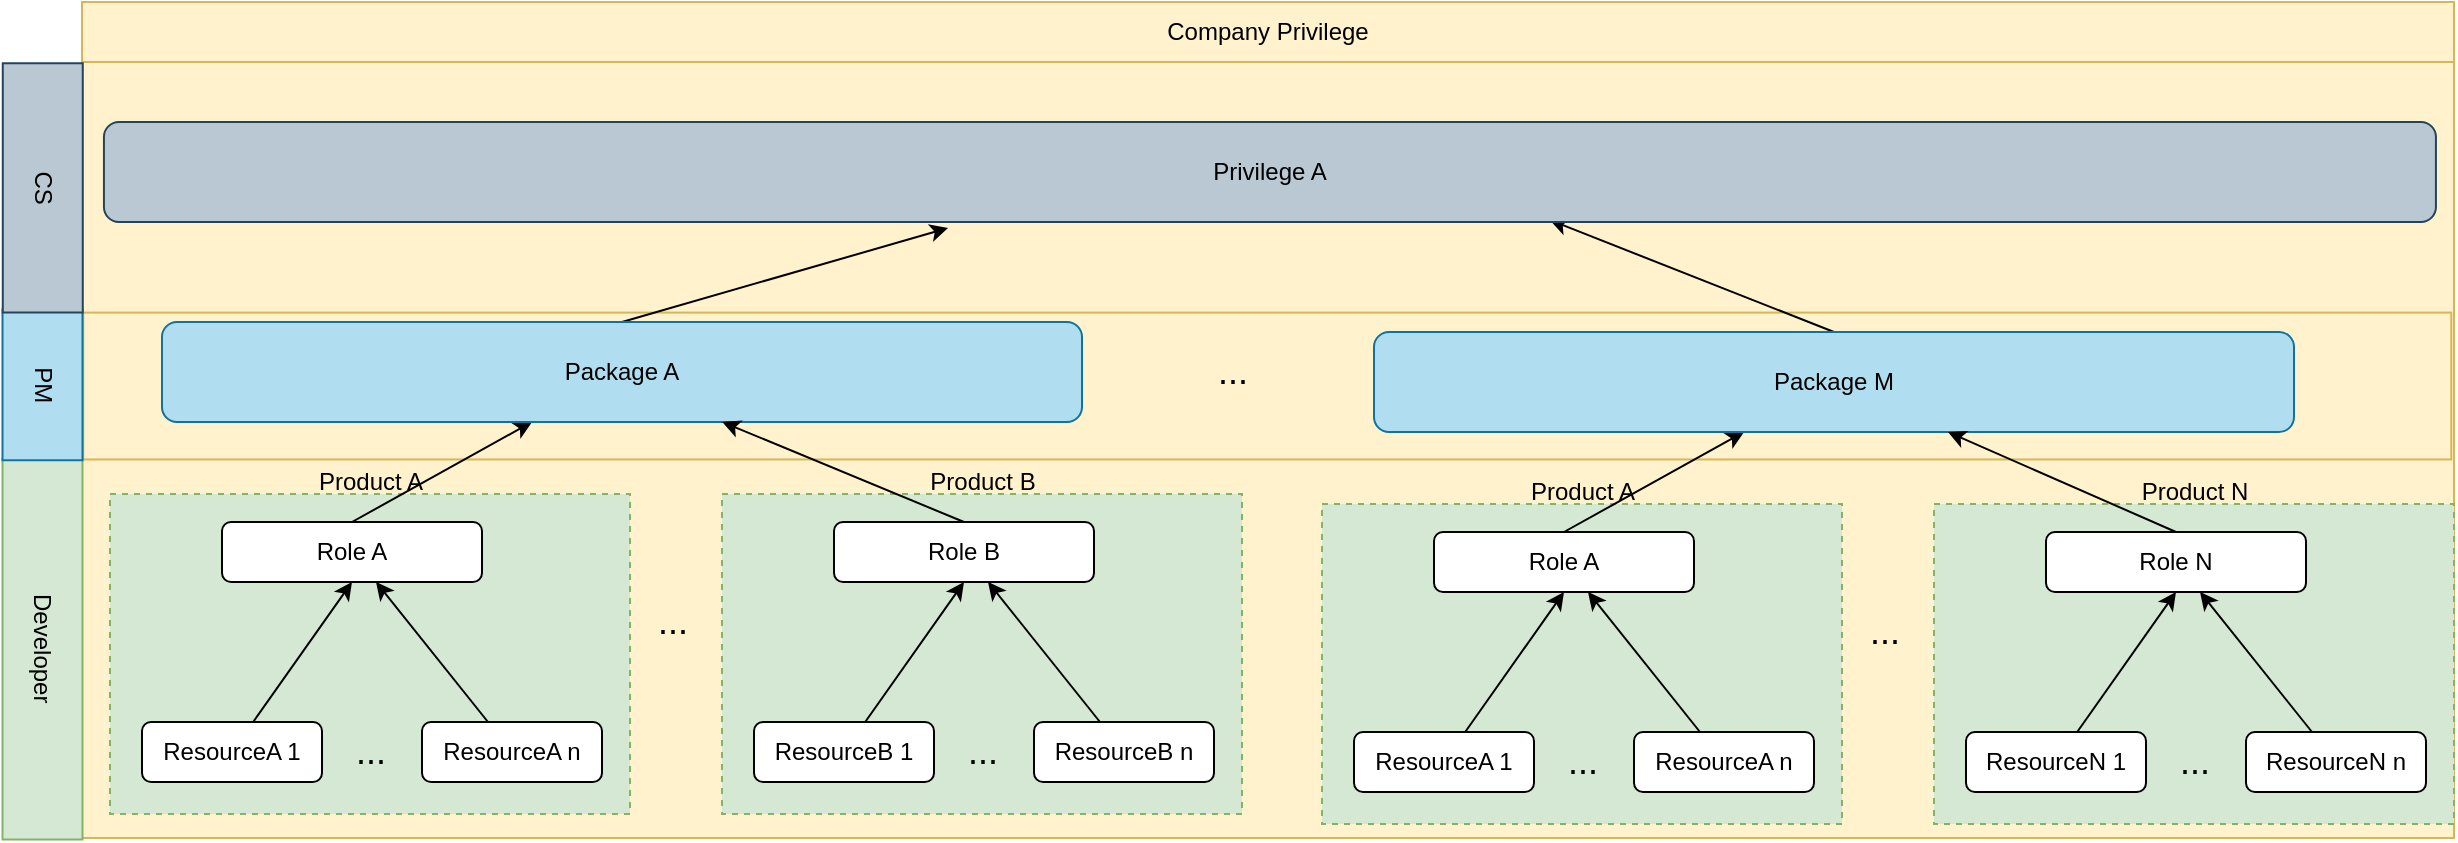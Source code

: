 <mxfile version="14.9.3" type="github" pages="3">
  <diagram id="ha3NaFHCnZJ82upUzwdx" name="Privilege">
    <mxGraphModel dx="1750" dy="623" grid="1" gridSize="10" guides="1" tooltips="1" connect="1" arrows="1" fold="1" page="1" pageScale="1" pageWidth="827" pageHeight="1169" math="0" shadow="0">
      <root>
        <mxCell id="0" />
        <mxCell id="1" parent="0" />
        <mxCell id="1JHDGCW7Y8DDq5o6FEUX-62" value="" style="rounded=0;whiteSpace=wrap;html=1;fillColor=#fff2cc;strokeColor=#d6b656;" parent="1" vertex="1">
          <mxGeometry x="-80" y="200" width="1186" height="388" as="geometry" />
        </mxCell>
        <mxCell id="1JHDGCW7Y8DDq5o6FEUX-71" value="" style="rounded=0;whiteSpace=wrap;html=1;rotation=90;fillColor=#fff2cc;strokeColor=#d6b656;" parent="1" vertex="1">
          <mxGeometry x="475.91" y="-230" width="73.44" height="1184.03" as="geometry" />
        </mxCell>
        <mxCell id="1JHDGCW7Y8DDq5o6FEUX-10" value="" style="rounded=0;whiteSpace=wrap;html=1;dashed=1;fillColor=#d5e8d4;strokeColor=#82b366;" parent="1" vertex="1">
          <mxGeometry x="-66" y="416" width="260" height="160" as="geometry" />
        </mxCell>
        <mxCell id="1JHDGCW7Y8DDq5o6FEUX-17" style="rounded=0;orthogonalLoop=1;jettySize=auto;html=1;entryX=0.5;entryY=1;entryDx=0;entryDy=0;" parent="1" source="1JHDGCW7Y8DDq5o6FEUX-1" target="1JHDGCW7Y8DDq5o6FEUX-3" edge="1">
          <mxGeometry relative="1" as="geometry" />
        </mxCell>
        <mxCell id="1JHDGCW7Y8DDq5o6FEUX-1" value="ResourceA 1" style="rounded=1;whiteSpace=wrap;html=1;" parent="1" vertex="1">
          <mxGeometry x="-50" y="530" width="90" height="30" as="geometry" />
        </mxCell>
        <mxCell id="1JHDGCW7Y8DDq5o6FEUX-52" style="edgeStyle=none;rounded=0;orthogonalLoop=1;jettySize=auto;html=1;exitX=0.5;exitY=0;exitDx=0;exitDy=0;" parent="1" source="1JHDGCW7Y8DDq5o6FEUX-3" target="1JHDGCW7Y8DDq5o6FEUX-4" edge="1">
          <mxGeometry relative="1" as="geometry" />
        </mxCell>
        <mxCell id="1JHDGCW7Y8DDq5o6FEUX-3" value="Role A" style="rounded=1;whiteSpace=wrap;html=1;" parent="1" vertex="1">
          <mxGeometry x="-10" y="430" width="130" height="30" as="geometry" />
        </mxCell>
        <mxCell id="1JHDGCW7Y8DDq5o6FEUX-56" style="edgeStyle=none;rounded=0;orthogonalLoop=1;jettySize=auto;html=1;exitX=0.5;exitY=0;exitDx=0;exitDy=0;entryX=0.362;entryY=1.06;entryDx=0;entryDy=0;entryPerimeter=0;" parent="1" source="1JHDGCW7Y8DDq5o6FEUX-4" target="1JHDGCW7Y8DDq5o6FEUX-51" edge="1">
          <mxGeometry relative="1" as="geometry" />
        </mxCell>
        <mxCell id="1JHDGCW7Y8DDq5o6FEUX-4" value="Package A" style="rounded=1;whiteSpace=wrap;html=1;fillColor=#b1ddf0;strokeColor=#10739e;" parent="1" vertex="1">
          <mxGeometry x="-40" y="330" width="460" height="50" as="geometry" />
        </mxCell>
        <mxCell id="1JHDGCW7Y8DDq5o6FEUX-18" style="edgeStyle=none;rounded=0;orthogonalLoop=1;jettySize=auto;html=1;" parent="1" source="1JHDGCW7Y8DDq5o6FEUX-5" target="1JHDGCW7Y8DDq5o6FEUX-3" edge="1">
          <mxGeometry relative="1" as="geometry" />
        </mxCell>
        <mxCell id="1JHDGCW7Y8DDq5o6FEUX-5" value="ResourceA n" style="rounded=1;whiteSpace=wrap;html=1;" parent="1" vertex="1">
          <mxGeometry x="90" y="530" width="90" height="30" as="geometry" />
        </mxCell>
        <mxCell id="1JHDGCW7Y8DDq5o6FEUX-14" value="Product A" style="text;html=1;align=center;verticalAlign=middle;resizable=0;points=[];autosize=1;strokeColor=none;" parent="1" vertex="1">
          <mxGeometry x="29" y="400" width="70" height="20" as="geometry" />
        </mxCell>
        <mxCell id="1JHDGCW7Y8DDq5o6FEUX-16" value="&lt;font style=&quot;font-size: 18px&quot;&gt;...&lt;/font&gt;" style="text;html=1;align=center;verticalAlign=middle;resizable=0;points=[];autosize=1;strokeColor=none;" parent="1" vertex="1">
          <mxGeometry x="200" y="470" width="30" height="20" as="geometry" />
        </mxCell>
        <mxCell id="1JHDGCW7Y8DDq5o6FEUX-19" value="&lt;font style=&quot;font-size: 18px&quot;&gt;...&lt;/font&gt;" style="text;html=1;align=center;verticalAlign=middle;resizable=0;points=[];autosize=1;strokeColor=none;" parent="1" vertex="1">
          <mxGeometry x="49" y="535" width="30" height="20" as="geometry" />
        </mxCell>
        <mxCell id="1JHDGCW7Y8DDq5o6FEUX-23" value="" style="rounded=0;whiteSpace=wrap;html=1;dashed=1;fillColor=#d5e8d4;strokeColor=#82b366;" parent="1" vertex="1">
          <mxGeometry x="240" y="416" width="260" height="160" as="geometry" />
        </mxCell>
        <mxCell id="1JHDGCW7Y8DDq5o6FEUX-24" style="rounded=0;orthogonalLoop=1;jettySize=auto;html=1;entryX=0.5;entryY=1;entryDx=0;entryDy=0;" parent="1" source="1JHDGCW7Y8DDq5o6FEUX-25" target="1JHDGCW7Y8DDq5o6FEUX-26" edge="1">
          <mxGeometry relative="1" as="geometry" />
        </mxCell>
        <mxCell id="1JHDGCW7Y8DDq5o6FEUX-25" value="ResourceB 1" style="rounded=1;whiteSpace=wrap;html=1;" parent="1" vertex="1">
          <mxGeometry x="256" y="530" width="90" height="30" as="geometry" />
        </mxCell>
        <mxCell id="1JHDGCW7Y8DDq5o6FEUX-53" style="edgeStyle=none;rounded=0;orthogonalLoop=1;jettySize=auto;html=1;exitX=0.5;exitY=0;exitDx=0;exitDy=0;entryX=0.609;entryY=1;entryDx=0;entryDy=0;entryPerimeter=0;" parent="1" source="1JHDGCW7Y8DDq5o6FEUX-26" target="1JHDGCW7Y8DDq5o6FEUX-4" edge="1">
          <mxGeometry relative="1" as="geometry" />
        </mxCell>
        <mxCell id="1JHDGCW7Y8DDq5o6FEUX-26" value="Role B" style="rounded=1;whiteSpace=wrap;html=1;" parent="1" vertex="1">
          <mxGeometry x="296" y="430" width="130" height="30" as="geometry" />
        </mxCell>
        <mxCell id="1JHDGCW7Y8DDq5o6FEUX-27" style="edgeStyle=none;rounded=0;orthogonalLoop=1;jettySize=auto;html=1;" parent="1" source="1JHDGCW7Y8DDq5o6FEUX-28" target="1JHDGCW7Y8DDq5o6FEUX-26" edge="1">
          <mxGeometry relative="1" as="geometry" />
        </mxCell>
        <mxCell id="1JHDGCW7Y8DDq5o6FEUX-28" value="ResourceB n" style="rounded=1;whiteSpace=wrap;html=1;" parent="1" vertex="1">
          <mxGeometry x="396" y="530" width="90" height="30" as="geometry" />
        </mxCell>
        <mxCell id="1JHDGCW7Y8DDq5o6FEUX-29" value="Product B" style="text;html=1;align=center;verticalAlign=middle;resizable=0;points=[];autosize=1;strokeColor=none;" parent="1" vertex="1">
          <mxGeometry x="335" y="400" width="70" height="20" as="geometry" />
        </mxCell>
        <mxCell id="1JHDGCW7Y8DDq5o6FEUX-30" value="&lt;font style=&quot;font-size: 18px&quot;&gt;...&lt;/font&gt;" style="text;html=1;align=center;verticalAlign=middle;resizable=0;points=[];autosize=1;strokeColor=none;" parent="1" vertex="1">
          <mxGeometry x="480" y="345" width="30" height="20" as="geometry" />
        </mxCell>
        <mxCell id="1JHDGCW7Y8DDq5o6FEUX-31" value="&lt;font style=&quot;font-size: 18px&quot;&gt;...&lt;/font&gt;" style="text;html=1;align=center;verticalAlign=middle;resizable=0;points=[];autosize=1;strokeColor=none;" parent="1" vertex="1">
          <mxGeometry x="355" y="535" width="30" height="20" as="geometry" />
        </mxCell>
        <mxCell id="1JHDGCW7Y8DDq5o6FEUX-32" value="" style="rounded=0;whiteSpace=wrap;html=1;dashed=1;fillColor=#d5e8d4;strokeColor=#82b366;" parent="1" vertex="1">
          <mxGeometry x="540" y="421" width="260" height="160" as="geometry" />
        </mxCell>
        <mxCell id="1JHDGCW7Y8DDq5o6FEUX-33" style="rounded=0;orthogonalLoop=1;jettySize=auto;html=1;entryX=0.5;entryY=1;entryDx=0;entryDy=0;" parent="1" source="1JHDGCW7Y8DDq5o6FEUX-34" target="1JHDGCW7Y8DDq5o6FEUX-35" edge="1">
          <mxGeometry relative="1" as="geometry" />
        </mxCell>
        <mxCell id="1JHDGCW7Y8DDq5o6FEUX-34" value="ResourceA 1" style="rounded=1;whiteSpace=wrap;html=1;" parent="1" vertex="1">
          <mxGeometry x="556" y="535" width="90" height="30" as="geometry" />
        </mxCell>
        <mxCell id="1JHDGCW7Y8DDq5o6FEUX-54" style="edgeStyle=none;rounded=0;orthogonalLoop=1;jettySize=auto;html=1;exitX=0.5;exitY=0;exitDx=0;exitDy=0;" parent="1" source="1JHDGCW7Y8DDq5o6FEUX-35" target="1JHDGCW7Y8DDq5o6FEUX-36" edge="1">
          <mxGeometry relative="1" as="geometry" />
        </mxCell>
        <mxCell id="1JHDGCW7Y8DDq5o6FEUX-35" value="Role A" style="rounded=1;whiteSpace=wrap;html=1;" parent="1" vertex="1">
          <mxGeometry x="596" y="435" width="130" height="30" as="geometry" />
        </mxCell>
        <mxCell id="1JHDGCW7Y8DDq5o6FEUX-57" style="edgeStyle=none;rounded=0;orthogonalLoop=1;jettySize=auto;html=1;exitX=0.5;exitY=0;exitDx=0;exitDy=0;entryX=0.62;entryY=0.98;entryDx=0;entryDy=0;entryPerimeter=0;" parent="1" source="1JHDGCW7Y8DDq5o6FEUX-36" target="1JHDGCW7Y8DDq5o6FEUX-51" edge="1">
          <mxGeometry relative="1" as="geometry" />
        </mxCell>
        <mxCell id="1JHDGCW7Y8DDq5o6FEUX-36" value="Package M" style="rounded=1;whiteSpace=wrap;html=1;fillColor=#b1ddf0;strokeColor=#10739e;" parent="1" vertex="1">
          <mxGeometry x="566" y="335" width="460" height="50" as="geometry" />
        </mxCell>
        <mxCell id="1JHDGCW7Y8DDq5o6FEUX-37" style="edgeStyle=none;rounded=0;orthogonalLoop=1;jettySize=auto;html=1;" parent="1" source="1JHDGCW7Y8DDq5o6FEUX-38" target="1JHDGCW7Y8DDq5o6FEUX-35" edge="1">
          <mxGeometry relative="1" as="geometry" />
        </mxCell>
        <mxCell id="1JHDGCW7Y8DDq5o6FEUX-38" value="ResourceA n" style="rounded=1;whiteSpace=wrap;html=1;" parent="1" vertex="1">
          <mxGeometry x="696" y="535" width="90" height="30" as="geometry" />
        </mxCell>
        <mxCell id="1JHDGCW7Y8DDq5o6FEUX-39" value="Product A" style="text;html=1;align=center;verticalAlign=middle;resizable=0;points=[];autosize=1;strokeColor=none;" parent="1" vertex="1">
          <mxGeometry x="635" y="405" width="70" height="20" as="geometry" />
        </mxCell>
        <mxCell id="1JHDGCW7Y8DDq5o6FEUX-40" value="&lt;font style=&quot;font-size: 18px&quot;&gt;...&lt;/font&gt;" style="text;html=1;align=center;verticalAlign=middle;resizable=0;points=[];autosize=1;strokeColor=none;" parent="1" vertex="1">
          <mxGeometry x="806" y="475" width="30" height="20" as="geometry" />
        </mxCell>
        <mxCell id="1JHDGCW7Y8DDq5o6FEUX-41" value="&lt;font style=&quot;font-size: 18px&quot;&gt;...&lt;/font&gt;" style="text;html=1;align=center;verticalAlign=middle;resizable=0;points=[];autosize=1;strokeColor=none;" parent="1" vertex="1">
          <mxGeometry x="655" y="540" width="30" height="20" as="geometry" />
        </mxCell>
        <mxCell id="1JHDGCW7Y8DDq5o6FEUX-42" value="" style="rounded=0;whiteSpace=wrap;html=1;dashed=1;fillColor=#d5e8d4;strokeColor=#82b366;" parent="1" vertex="1">
          <mxGeometry x="846" y="421" width="260" height="160" as="geometry" />
        </mxCell>
        <mxCell id="1JHDGCW7Y8DDq5o6FEUX-43" style="rounded=0;orthogonalLoop=1;jettySize=auto;html=1;entryX=0.5;entryY=1;entryDx=0;entryDy=0;" parent="1" source="1JHDGCW7Y8DDq5o6FEUX-44" target="1JHDGCW7Y8DDq5o6FEUX-45" edge="1">
          <mxGeometry relative="1" as="geometry" />
        </mxCell>
        <mxCell id="1JHDGCW7Y8DDq5o6FEUX-44" value="ResourceN 1" style="rounded=1;whiteSpace=wrap;html=1;" parent="1" vertex="1">
          <mxGeometry x="862" y="535" width="90" height="30" as="geometry" />
        </mxCell>
        <mxCell id="1JHDGCW7Y8DDq5o6FEUX-55" style="edgeStyle=none;rounded=0;orthogonalLoop=1;jettySize=auto;html=1;exitX=0.5;exitY=0;exitDx=0;exitDy=0;" parent="1" source="1JHDGCW7Y8DDq5o6FEUX-45" target="1JHDGCW7Y8DDq5o6FEUX-36" edge="1">
          <mxGeometry relative="1" as="geometry" />
        </mxCell>
        <mxCell id="1JHDGCW7Y8DDq5o6FEUX-45" value="Role N" style="rounded=1;whiteSpace=wrap;html=1;" parent="1" vertex="1">
          <mxGeometry x="902" y="435" width="130" height="30" as="geometry" />
        </mxCell>
        <mxCell id="1JHDGCW7Y8DDq5o6FEUX-46" style="edgeStyle=none;rounded=0;orthogonalLoop=1;jettySize=auto;html=1;" parent="1" source="1JHDGCW7Y8DDq5o6FEUX-47" target="1JHDGCW7Y8DDq5o6FEUX-45" edge="1">
          <mxGeometry relative="1" as="geometry" />
        </mxCell>
        <mxCell id="1JHDGCW7Y8DDq5o6FEUX-47" value="ResourceN n" style="rounded=1;whiteSpace=wrap;html=1;" parent="1" vertex="1">
          <mxGeometry x="1002" y="535" width="90" height="30" as="geometry" />
        </mxCell>
        <mxCell id="1JHDGCW7Y8DDq5o6FEUX-48" value="Product N" style="text;html=1;align=center;verticalAlign=middle;resizable=0;points=[];autosize=1;strokeColor=none;" parent="1" vertex="1">
          <mxGeometry x="941" y="405" width="70" height="20" as="geometry" />
        </mxCell>
        <mxCell id="1JHDGCW7Y8DDq5o6FEUX-50" value="&lt;font style=&quot;font-size: 18px&quot;&gt;...&lt;/font&gt;" style="text;html=1;align=center;verticalAlign=middle;resizable=0;points=[];autosize=1;strokeColor=none;" parent="1" vertex="1">
          <mxGeometry x="961" y="540" width="30" height="20" as="geometry" />
        </mxCell>
        <mxCell id="1JHDGCW7Y8DDq5o6FEUX-51" value="Privilege A" style="rounded=1;whiteSpace=wrap;html=1;fillColor=#bac8d3;strokeColor=#23445d;" parent="1" vertex="1">
          <mxGeometry x="-69.03" y="230" width="1166" height="50" as="geometry" />
        </mxCell>
        <mxCell id="1JHDGCW7Y8DDq5o6FEUX-60" value="Developer" style="rounded=0;whiteSpace=wrap;html=1;rotation=90;fillColor=#d5e8d4;strokeColor=#82b366;" parent="1" vertex="1">
          <mxGeometry x="-194.87" y="473.63" width="190.25" height="40" as="geometry" />
        </mxCell>
        <mxCell id="1JHDGCW7Y8DDq5o6FEUX-63" style="edgeStyle=none;rounded=0;orthogonalLoop=1;jettySize=auto;html=1;exitX=0.5;exitY=0;exitDx=0;exitDy=0;" parent="1" source="1JHDGCW7Y8DDq5o6FEUX-62" target="1JHDGCW7Y8DDq5o6FEUX-62" edge="1">
          <mxGeometry relative="1" as="geometry" />
        </mxCell>
        <mxCell id="1JHDGCW7Y8DDq5o6FEUX-64" value="Company Privilege" style="rounded=0;whiteSpace=wrap;html=1;fillColor=#fff2cc;strokeColor=#d6b656;" parent="1" vertex="1">
          <mxGeometry x="-80" y="170" width="1186" height="30" as="geometry" />
        </mxCell>
        <mxCell id="1JHDGCW7Y8DDq5o6FEUX-65" value="PM" style="rounded=0;whiteSpace=wrap;html=1;rotation=90;fillColor=#b1ddf0;strokeColor=#10739e;" parent="1" vertex="1">
          <mxGeometry x="-137.47" y="341.41" width="75.44" height="40" as="geometry" />
        </mxCell>
        <mxCell id="1JHDGCW7Y8DDq5o6FEUX-66" value="CS" style="rounded=0;whiteSpace=wrap;html=1;rotation=90;fillColor=#bac8d3;strokeColor=#23445d;" parent="1" vertex="1">
          <mxGeometry x="-161.93" y="242.94" width="124.62" height="40" as="geometry" />
        </mxCell>
      </root>
    </mxGraphModel>
  </diagram>
  <diagram id="8Ztrja5mllns9veJtsKz" name="Company Privilege Contract">
    <mxGraphModel dx="923" dy="1792" grid="1" gridSize="10" guides="1" tooltips="1" connect="1" arrows="1" fold="1" page="1" pageScale="1" pageWidth="827" pageHeight="1169" math="0" shadow="0">
      <root>
        <mxCell id="rPtY3Esqq6ZF7neWnj23-0" />
        <mxCell id="rPtY3Esqq6ZF7neWnj23-1" parent="rPtY3Esqq6ZF7neWnj23-0" />
        <mxCell id="VEWR9VQ0BqVSCsnpz4Ri-4" value="" style="rounded=1;whiteSpace=wrap;html=1;" parent="rPtY3Esqq6ZF7neWnj23-1" vertex="1">
          <mxGeometry x="80" y="380" width="270" height="60" as="geometry" />
        </mxCell>
        <mxCell id="VEWR9VQ0BqVSCsnpz4Ri-0" value="Company Privilege Contracts" style="rounded=1;whiteSpace=wrap;html=1;" parent="rPtY3Esqq6ZF7neWnj23-1" vertex="1">
          <mxGeometry x="34" y="197" width="770" height="40" as="geometry" />
        </mxCell>
        <mxCell id="VEWR9VQ0BqVSCsnpz4Ri-2" value="&lt;span&gt;Company Privilege Contract A&lt;/span&gt;" style="text;html=1;align=center;verticalAlign=middle;resizable=0;points=[];autosize=1;strokeColor=none;" parent="rPtY3Esqq6ZF7neWnj23-1" vertex="1">
          <mxGeometry x="130" y="360" width="180" height="20" as="geometry" />
        </mxCell>
        <mxCell id="VEWR9VQ0BqVSCsnpz4Ri-3" value="Seats: s1" style="rounded=0;whiteSpace=wrap;html=1;" parent="rPtY3Esqq6ZF7neWnj23-1" vertex="1">
          <mxGeometry x="80" y="395" width="50" height="30" as="geometry" />
        </mxCell>
        <mxCell id="VEWR9VQ0BqVSCsnpz4Ri-5" value="Concurrency:&lt;br&gt;c1" style="rounded=0;whiteSpace=wrap;html=1;" parent="rPtY3Esqq6ZF7neWnj23-1" vertex="1">
          <mxGeometry x="130" y="395" width="80" height="30" as="geometry" />
        </mxCell>
        <mxCell id="VEWR9VQ0BqVSCsnpz4Ri-6" value="LimitationWays" style="rounded=0;whiteSpace=wrap;html=1;" parent="rPtY3Esqq6ZF7neWnj23-1" vertex="1">
          <mxGeometry x="260" y="395" width="90" height="30" as="geometry" />
        </mxCell>
        <mxCell id="VEWR9VQ0BqVSCsnpz4Ri-7" value="..." style="rounded=0;whiteSpace=wrap;html=1;" parent="rPtY3Esqq6ZF7neWnj23-1" vertex="1">
          <mxGeometry x="210" y="395" width="50" height="30" as="geometry" />
        </mxCell>
        <mxCell id="VEWR9VQ0BqVSCsnpz4Ri-9" value="" style="endArrow=none;html=1;" parent="rPtY3Esqq6ZF7neWnj23-1" edge="1">
          <mxGeometry width="50" height="50" relative="1" as="geometry">
            <mxPoint x="40" y="290" as="sourcePoint" />
            <mxPoint x="800" y="290" as="targetPoint" />
          </mxGeometry>
        </mxCell>
        <mxCell id="VEWR9VQ0BqVSCsnpz4Ri-10" value="" style="endArrow=none;dashed=1;html=1;dashPattern=1 3;strokeWidth=2;exitX=0.457;exitY=1.1;exitDx=0;exitDy=0;exitPerimeter=0;" parent="rPtY3Esqq6ZF7neWnj23-1" source="VEWR9VQ0BqVSCsnpz4Ri-36" edge="1">
          <mxGeometry width="50" height="50" relative="1" as="geometry">
            <mxPoint x="20" y="370" as="sourcePoint" />
            <mxPoint x="80" y="290" as="targetPoint" />
          </mxGeometry>
        </mxCell>
        <mxCell id="VEWR9VQ0BqVSCsnpz4Ri-11" value="BeginAt A" style="text;html=1;align=center;verticalAlign=middle;resizable=0;points=[];autosize=1;strokeColor=none;" parent="rPtY3Esqq6ZF7neWnj23-1" vertex="1">
          <mxGeometry x="45" y="270" width="70" height="20" as="geometry" />
        </mxCell>
        <mxCell id="VEWR9VQ0BqVSCsnpz4Ri-12" value="" style="endArrow=none;dashed=1;html=1;dashPattern=1 3;strokeWidth=2;exitX=0.717;exitY=1.2;exitDx=0;exitDy=0;exitPerimeter=0;" parent="rPtY3Esqq6ZF7neWnj23-1" source="VEWR9VQ0BqVSCsnpz4Ri-37" edge="1">
          <mxGeometry width="50" height="50" relative="1" as="geometry">
            <mxPoint x="349" y="810" as="sourcePoint" />
            <mxPoint x="349" y="290" as="targetPoint" />
          </mxGeometry>
        </mxCell>
        <mxCell id="VEWR9VQ0BqVSCsnpz4Ri-13" value="EndAt A" style="text;html=1;align=center;verticalAlign=middle;resizable=0;points=[];autosize=1;strokeColor=none;" parent="rPtY3Esqq6ZF7neWnj23-1" vertex="1">
          <mxGeometry x="305" y="270" width="60" height="20" as="geometry" />
        </mxCell>
        <mxCell id="VEWR9VQ0BqVSCsnpz4Ri-14" value="" style="rounded=1;whiteSpace=wrap;html=1;" parent="rPtY3Esqq6ZF7neWnj23-1" vertex="1">
          <mxGeometry x="250" y="490" width="270" height="60" as="geometry" />
        </mxCell>
        <mxCell id="VEWR9VQ0BqVSCsnpz4Ri-15" value="&lt;span&gt;Company Privilege Contract B&lt;/span&gt;" style="text;html=1;align=center;verticalAlign=middle;resizable=0;points=[];autosize=1;strokeColor=none;" parent="rPtY3Esqq6ZF7neWnj23-1" vertex="1">
          <mxGeometry x="300" y="470" width="180" height="20" as="geometry" />
        </mxCell>
        <mxCell id="VEWR9VQ0BqVSCsnpz4Ri-16" value="Seats:&lt;br&gt;s2" style="rounded=0;whiteSpace=wrap;html=1;" parent="rPtY3Esqq6ZF7neWnj23-1" vertex="1">
          <mxGeometry x="250" y="505" width="50" height="30" as="geometry" />
        </mxCell>
        <mxCell id="VEWR9VQ0BqVSCsnpz4Ri-17" value="Concurrency:&lt;br&gt;c2" style="rounded=0;whiteSpace=wrap;html=1;" parent="rPtY3Esqq6ZF7neWnj23-1" vertex="1">
          <mxGeometry x="300" y="505" width="80" height="30" as="geometry" />
        </mxCell>
        <mxCell id="VEWR9VQ0BqVSCsnpz4Ri-18" value="LimitationWays" style="rounded=0;whiteSpace=wrap;html=1;" parent="rPtY3Esqq6ZF7neWnj23-1" vertex="1">
          <mxGeometry x="430" y="505" width="90" height="30" as="geometry" />
        </mxCell>
        <mxCell id="VEWR9VQ0BqVSCsnpz4Ri-19" value="..." style="rounded=0;whiteSpace=wrap;html=1;" parent="rPtY3Esqq6ZF7neWnj23-1" vertex="1">
          <mxGeometry x="380" y="505" width="50" height="30" as="geometry" />
        </mxCell>
        <mxCell id="VEWR9VQ0BqVSCsnpz4Ri-20" value="" style="endArrow=none;dashed=1;html=1;dashPattern=1 3;strokeWidth=2;exitX=0.571;exitY=1.1;exitDx=0;exitDy=0;exitPerimeter=0;" parent="rPtY3Esqq6ZF7neWnj23-1" source="VEWR9VQ0BqVSCsnpz4Ri-38" edge="1">
          <mxGeometry width="50" height="50" relative="1" as="geometry">
            <mxPoint x="255" y="480" as="sourcePoint" />
            <mxPoint x="250" y="290" as="targetPoint" />
          </mxGeometry>
        </mxCell>
        <mxCell id="VEWR9VQ0BqVSCsnpz4Ri-21" value="" style="rounded=1;whiteSpace=wrap;html=1;" parent="rPtY3Esqq6ZF7neWnj23-1" vertex="1">
          <mxGeometry x="520" y="580" width="270" height="60" as="geometry" />
        </mxCell>
        <mxCell id="VEWR9VQ0BqVSCsnpz4Ri-22" value="&lt;span&gt;Company Privilege Contract C&lt;/span&gt;" style="text;html=1;align=center;verticalAlign=middle;resizable=0;points=[];autosize=1;strokeColor=none;" parent="rPtY3Esqq6ZF7neWnj23-1" vertex="1">
          <mxGeometry x="570" y="560" width="180" height="20" as="geometry" />
        </mxCell>
        <mxCell id="VEWR9VQ0BqVSCsnpz4Ri-23" value="Seats:&lt;br&gt;s3" style="rounded=0;whiteSpace=wrap;html=1;" parent="rPtY3Esqq6ZF7neWnj23-1" vertex="1">
          <mxGeometry x="520" y="595" width="50" height="30" as="geometry" />
        </mxCell>
        <mxCell id="VEWR9VQ0BqVSCsnpz4Ri-24" value="Concurrency:&lt;br&gt;c3" style="rounded=0;whiteSpace=wrap;html=1;" parent="rPtY3Esqq6ZF7neWnj23-1" vertex="1">
          <mxGeometry x="570" y="595" width="80" height="30" as="geometry" />
        </mxCell>
        <mxCell id="VEWR9VQ0BqVSCsnpz4Ri-25" value="LimitationWays" style="rounded=0;whiteSpace=wrap;html=1;" parent="rPtY3Esqq6ZF7neWnj23-1" vertex="1">
          <mxGeometry x="700" y="595" width="90" height="30" as="geometry" />
        </mxCell>
        <mxCell id="VEWR9VQ0BqVSCsnpz4Ri-26" value="..." style="rounded=0;whiteSpace=wrap;html=1;" parent="rPtY3Esqq6ZF7neWnj23-1" vertex="1">
          <mxGeometry x="650" y="595" width="50" height="30" as="geometry" />
        </mxCell>
        <mxCell id="VEWR9VQ0BqVSCsnpz4Ri-27" value="" style="endArrow=none;dashed=1;html=1;dashPattern=1 3;strokeWidth=2;exitX=0;exitY=0;exitDx=0;exitDy=0;" parent="rPtY3Esqq6ZF7neWnj23-1" edge="1">
          <mxGeometry width="50" height="50" relative="1" as="geometry">
            <mxPoint x="520" y="490" as="sourcePoint" />
            <mxPoint x="520" y="290" as="targetPoint" />
          </mxGeometry>
        </mxCell>
        <mxCell id="VEWR9VQ0BqVSCsnpz4Ri-28" value="" style="endArrow=none;dashed=1;html=1;dashPattern=1 3;strokeWidth=2;exitX=0.7;exitY=1.15;exitDx=0;exitDy=0;exitPerimeter=0;" parent="rPtY3Esqq6ZF7neWnj23-1" source="VEWR9VQ0BqVSCsnpz4Ri-41" edge="1">
          <mxGeometry width="50" height="50" relative="1" as="geometry">
            <mxPoint x="789" y="580" as="sourcePoint" />
            <mxPoint x="789" y="290" as="targetPoint" />
          </mxGeometry>
        </mxCell>
        <mxCell id="VEWR9VQ0BqVSCsnpz4Ri-29" value="" style="endArrow=none;dashed=1;html=1;dashPattern=1 3;strokeWidth=2;exitX=-0.029;exitY=0.95;exitDx=0;exitDy=0;exitPerimeter=0;" parent="rPtY3Esqq6ZF7neWnj23-1" source="VEWR9VQ0BqVSCsnpz4Ri-40" edge="1">
          <mxGeometry width="50" height="50" relative="1" as="geometry">
            <mxPoint x="520" y="580" as="sourcePoint" />
            <mxPoint x="520" y="290" as="targetPoint" />
          </mxGeometry>
        </mxCell>
        <mxCell id="VEWR9VQ0BqVSCsnpz4Ri-30" value="BeginAt B" style="text;html=1;align=center;verticalAlign=middle;resizable=0;points=[];autosize=1;strokeColor=none;" parent="rPtY3Esqq6ZF7neWnj23-1" vertex="1">
          <mxGeometry x="210" y="270" width="70" height="20" as="geometry" />
        </mxCell>
        <mxCell id="VEWR9VQ0BqVSCsnpz4Ri-31" value="EndAt B" style="text;html=1;align=center;verticalAlign=middle;resizable=0;points=[];autosize=1;strokeColor=none;" parent="rPtY3Esqq6ZF7neWnj23-1" vertex="1">
          <mxGeometry x="460" y="270" width="60" height="20" as="geometry" />
        </mxCell>
        <mxCell id="VEWR9VQ0BqVSCsnpz4Ri-32" value="BeginAt C" style="text;html=1;align=center;verticalAlign=middle;resizable=0;points=[];autosize=1;strokeColor=none;" parent="rPtY3Esqq6ZF7neWnj23-1" vertex="1">
          <mxGeometry x="520" y="270" width="70" height="20" as="geometry" />
        </mxCell>
        <mxCell id="VEWR9VQ0BqVSCsnpz4Ri-33" value="EndAt C" style="text;html=1;align=center;verticalAlign=middle;resizable=0;points=[];autosize=1;strokeColor=none;" parent="rPtY3Esqq6ZF7neWnj23-1" vertex="1">
          <mxGeometry x="750" y="270" width="60" height="20" as="geometry" />
        </mxCell>
        <mxCell id="VEWR9VQ0BqVSCsnpz4Ri-34" value="" style="shape=flexArrow;endArrow=classic;html=1;" parent="rPtY3Esqq6ZF7neWnj23-1" edge="1">
          <mxGeometry width="50" height="50" relative="1" as="geometry">
            <mxPoint x="413" y="659" as="sourcePoint" />
            <mxPoint x="413" y="709" as="targetPoint" />
          </mxGeometry>
        </mxCell>
        <mxCell id="VEWR9VQ0BqVSCsnpz4Ri-48" value="合并计算" style="edgeLabel;html=1;align=center;verticalAlign=middle;resizable=0;points=[];" parent="VEWR9VQ0BqVSCsnpz4Ri-34" vertex="1" connectable="0">
          <mxGeometry x="-0.4" y="1" relative="1" as="geometry">
            <mxPoint y="-24" as="offset" />
          </mxGeometry>
        </mxCell>
        <mxCell id="VEWR9VQ0BqVSCsnpz4Ri-35" value="" style="endArrow=none;html=1;" parent="rPtY3Esqq6ZF7neWnj23-1" edge="1">
          <mxGeometry width="50" height="50" relative="1" as="geometry">
            <mxPoint x="42" y="845" as="sourcePoint" />
            <mxPoint x="802" y="845" as="targetPoint" />
          </mxGeometry>
        </mxCell>
        <mxCell id="VEWR9VQ0BqVSCsnpz4Ri-36" value="BeginAt A" style="text;html=1;align=center;verticalAlign=middle;resizable=0;points=[];autosize=1;strokeColor=none;" parent="rPtY3Esqq6ZF7neWnj23-1" vertex="1">
          <mxGeometry x="47" y="824" width="70" height="20" as="geometry" />
        </mxCell>
        <mxCell id="VEWR9VQ0BqVSCsnpz4Ri-37" value="EndAt A" style="text;html=1;align=center;verticalAlign=middle;resizable=0;points=[];autosize=1;strokeColor=none;" parent="rPtY3Esqq6ZF7neWnj23-1" vertex="1">
          <mxGeometry x="307" y="824" width="60" height="20" as="geometry" />
        </mxCell>
        <mxCell id="VEWR9VQ0BqVSCsnpz4Ri-38" value="BeginAt B" style="text;html=1;align=center;verticalAlign=middle;resizable=0;points=[];autosize=1;strokeColor=none;" parent="rPtY3Esqq6ZF7neWnj23-1" vertex="1">
          <mxGeometry x="212" y="824" width="70" height="20" as="geometry" />
        </mxCell>
        <mxCell id="VEWR9VQ0BqVSCsnpz4Ri-39" value="EndAt B" style="text;html=1;align=center;verticalAlign=middle;resizable=0;points=[];autosize=1;strokeColor=none;" parent="rPtY3Esqq6ZF7neWnj23-1" vertex="1">
          <mxGeometry x="462" y="824" width="60" height="20" as="geometry" />
        </mxCell>
        <mxCell id="VEWR9VQ0BqVSCsnpz4Ri-40" value="BeginAt C" style="text;html=1;align=center;verticalAlign=middle;resizable=0;points=[];autosize=1;strokeColor=none;" parent="rPtY3Esqq6ZF7neWnj23-1" vertex="1">
          <mxGeometry x="522" y="824" width="70" height="20" as="geometry" />
        </mxCell>
        <mxCell id="VEWR9VQ0BqVSCsnpz4Ri-41" value="EndAt C" style="text;html=1;align=center;verticalAlign=middle;resizable=0;points=[];autosize=1;strokeColor=none;" parent="rPtY3Esqq6ZF7neWnj23-1" vertex="1">
          <mxGeometry x="752" y="824" width="60" height="20" as="geometry" />
        </mxCell>
        <mxCell id="VEWR9VQ0BqVSCsnpz4Ri-42" value="" style="rounded=1;whiteSpace=wrap;html=1;" parent="rPtY3Esqq6ZF7neWnj23-1" vertex="1">
          <mxGeometry x="80" y="750" width="170" height="60" as="geometry" />
        </mxCell>
        <mxCell id="VEWR9VQ0BqVSCsnpz4Ri-43" value="&lt;span&gt;Company Privilege Contract A’&lt;/span&gt;" style="text;html=1;align=center;verticalAlign=middle;resizable=0;points=[];autosize=1;strokeColor=none;" parent="rPtY3Esqq6ZF7neWnj23-1" vertex="1">
          <mxGeometry x="74" y="730" width="180" height="20" as="geometry" />
        </mxCell>
        <mxCell id="VEWR9VQ0BqVSCsnpz4Ri-44" value="Seats: s1" style="rounded=0;whiteSpace=wrap;html=1;" parent="rPtY3Esqq6ZF7neWnj23-1" vertex="1">
          <mxGeometry x="80" y="765" width="40" height="30" as="geometry" />
        </mxCell>
        <mxCell id="VEWR9VQ0BqVSCsnpz4Ri-45" value="Concurrency:&lt;br&gt;c1" style="rounded=0;whiteSpace=wrap;html=1;" parent="rPtY3Esqq6ZF7neWnj23-1" vertex="1">
          <mxGeometry x="120" y="765" width="80" height="30" as="geometry" />
        </mxCell>
        <mxCell id="VEWR9VQ0BqVSCsnpz4Ri-46" value="Limitation&lt;br&gt;Ways" style="rounded=0;whiteSpace=wrap;html=1;" parent="rPtY3Esqq6ZF7neWnj23-1" vertex="1">
          <mxGeometry x="200" y="765" width="50" height="30" as="geometry" />
        </mxCell>
        <mxCell id="VEWR9VQ0BqVSCsnpz4Ri-49" value="" style="rounded=1;whiteSpace=wrap;html=1;" parent="rPtY3Esqq6ZF7neWnj23-1" vertex="1">
          <mxGeometry x="251" y="750" width="99" height="60" as="geometry" />
        </mxCell>
        <mxCell id="VEWR9VQ0BqVSCsnpz4Ri-50" value="&lt;span&gt;CPC B’&lt;/span&gt;" style="text;html=1;align=center;verticalAlign=middle;resizable=0;points=[];autosize=1;strokeColor=none;" parent="rPtY3Esqq6ZF7neWnj23-1" vertex="1">
          <mxGeometry x="280" y="730" width="50" height="20" as="geometry" />
        </mxCell>
        <mxCell id="VEWR9VQ0BqVSCsnpz4Ri-51" value="s1+s2" style="rounded=0;whiteSpace=wrap;html=1;" parent="rPtY3Esqq6ZF7neWnj23-1" vertex="1">
          <mxGeometry x="251" y="765" width="39" height="30" as="geometry" />
        </mxCell>
        <mxCell id="VEWR9VQ0BqVSCsnpz4Ri-52" value="c1+c2" style="rounded=0;whiteSpace=wrap;html=1;" parent="rPtY3Esqq6ZF7neWnj23-1" vertex="1">
          <mxGeometry x="290" y="765" width="39" height="30" as="geometry" />
        </mxCell>
        <mxCell id="VEWR9VQ0BqVSCsnpz4Ri-53" value="lws" style="rounded=0;whiteSpace=wrap;html=1;" parent="rPtY3Esqq6ZF7neWnj23-1" vertex="1">
          <mxGeometry x="329" y="765" width="20" height="30" as="geometry" />
        </mxCell>
        <mxCell id="VEWR9VQ0BqVSCsnpz4Ri-55" value="" style="rounded=1;whiteSpace=wrap;html=1;" parent="rPtY3Esqq6ZF7neWnj23-1" vertex="1">
          <mxGeometry x="349" y="750" width="171" height="60" as="geometry" />
        </mxCell>
        <mxCell id="VEWR9VQ0BqVSCsnpz4Ri-56" value="&lt;span&gt;CPC B’&#39;&lt;/span&gt;" style="text;html=1;align=center;verticalAlign=middle;resizable=0;points=[];autosize=1;strokeColor=none;" parent="rPtY3Esqq6ZF7neWnj23-1" vertex="1">
          <mxGeometry x="384" y="730" width="60" height="20" as="geometry" />
        </mxCell>
        <mxCell id="VEWR9VQ0BqVSCsnpz4Ri-57" value="s2" style="rounded=0;whiteSpace=wrap;html=1;" parent="rPtY3Esqq6ZF7neWnj23-1" vertex="1">
          <mxGeometry x="349" y="765" width="39" height="30" as="geometry" />
        </mxCell>
        <mxCell id="VEWR9VQ0BqVSCsnpz4Ri-58" value="c2" style="rounded=0;whiteSpace=wrap;html=1;" parent="rPtY3Esqq6ZF7neWnj23-1" vertex="1">
          <mxGeometry x="388" y="765" width="39" height="30" as="geometry" />
        </mxCell>
        <mxCell id="VEWR9VQ0BqVSCsnpz4Ri-62" value="LimitationWays" style="rounded=0;whiteSpace=wrap;html=1;" parent="rPtY3Esqq6ZF7neWnj23-1" vertex="1">
          <mxGeometry x="427" y="765" width="83" height="30" as="geometry" />
        </mxCell>
        <mxCell id="VEWR9VQ0BqVSCsnpz4Ri-63" value="" style="rounded=1;whiteSpace=wrap;html=1;" parent="rPtY3Esqq6ZF7neWnj23-1" vertex="1">
          <mxGeometry x="520" y="750" width="270" height="60" as="geometry" />
        </mxCell>
        <mxCell id="VEWR9VQ0BqVSCsnpz4Ri-64" value="&lt;span&gt;Company Privilege Contract C&lt;/span&gt;" style="text;html=1;align=center;verticalAlign=middle;resizable=0;points=[];autosize=1;strokeColor=none;" parent="rPtY3Esqq6ZF7neWnj23-1" vertex="1">
          <mxGeometry x="570" y="730" width="180" height="20" as="geometry" />
        </mxCell>
        <mxCell id="VEWR9VQ0BqVSCsnpz4Ri-65" value="Seats:&lt;br&gt;s3" style="rounded=0;whiteSpace=wrap;html=1;" parent="rPtY3Esqq6ZF7neWnj23-1" vertex="1">
          <mxGeometry x="520" y="765" width="50" height="30" as="geometry" />
        </mxCell>
        <mxCell id="VEWR9VQ0BqVSCsnpz4Ri-66" value="Concurrency:&lt;br&gt;c3" style="rounded=0;whiteSpace=wrap;html=1;" parent="rPtY3Esqq6ZF7neWnj23-1" vertex="1">
          <mxGeometry x="570" y="765" width="80" height="30" as="geometry" />
        </mxCell>
        <mxCell id="VEWR9VQ0BqVSCsnpz4Ri-67" value="LimitationWays" style="rounded=0;whiteSpace=wrap;html=1;" parent="rPtY3Esqq6ZF7neWnj23-1" vertex="1">
          <mxGeometry x="700" y="765" width="90" height="30" as="geometry" />
        </mxCell>
        <mxCell id="VEWR9VQ0BqVSCsnpz4Ri-68" value="..." style="rounded=0;whiteSpace=wrap;html=1;" parent="rPtY3Esqq6ZF7neWnj23-1" vertex="1">
          <mxGeometry x="650" y="765" width="50" height="30" as="geometry" />
        </mxCell>
        <mxCell id="VEWR9VQ0BqVSCsnpz4Ri-70" value="" style="pointerEvents=1;shadow=0;dashed=0;html=1;strokeColor=none;fillColor=#505050;labelPosition=center;verticalLabelPosition=bottom;verticalAlign=top;outlineConnect=0;align=center;shape=mxgraph.office.users.tenant_admin;" parent="rPtY3Esqq6ZF7neWnj23-1" vertex="1">
          <mxGeometry x="100" y="20" width="56" height="58" as="geometry" />
        </mxCell>
        <mxCell id="VEWR9VQ0BqVSCsnpz4Ri-71" value="" style="shape=flexArrow;endArrow=classic;html=1;" parent="rPtY3Esqq6ZF7neWnj23-1" edge="1">
          <mxGeometry width="50" height="50" relative="1" as="geometry">
            <mxPoint x="118.5" y="913" as="sourcePoint" />
            <mxPoint x="118.5" y="963" as="targetPoint" />
          </mxGeometry>
        </mxCell>
        <mxCell id="VEWR9VQ0BqVSCsnpz4Ri-72" value="显示权限列表" style="edgeLabel;html=1;align=center;verticalAlign=middle;resizable=0;points=[];" parent="VEWR9VQ0BqVSCsnpz4Ri-71" vertex="1" connectable="0">
          <mxGeometry x="-0.4" y="1" relative="1" as="geometry">
            <mxPoint y="-24" as="offset" />
          </mxGeometry>
        </mxCell>
        <mxCell id="VEWR9VQ0BqVSCsnpz4Ri-75" value="" style="shape=flexArrow;endArrow=classic;html=1;" parent="rPtY3Esqq6ZF7neWnj23-1" edge="1">
          <mxGeometry width="50" height="50" relative="1" as="geometry">
            <mxPoint x="119" y="116" as="sourcePoint" />
            <mxPoint x="119" y="166" as="targetPoint" />
            <Array as="points">
              <mxPoint x="119" y="116" />
            </Array>
          </mxGeometry>
        </mxCell>
        <mxCell id="VEWR9VQ0BqVSCsnpz4Ri-76" value="配置公司权限" style="edgeLabel;html=1;align=center;verticalAlign=middle;resizable=0;points=[];" parent="VEWR9VQ0BqVSCsnpz4Ri-75" vertex="1" connectable="0">
          <mxGeometry x="-0.4" y="1" relative="1" as="geometry">
            <mxPoint y="-24" as="offset" />
          </mxGeometry>
        </mxCell>
        <mxCell id="VEWR9VQ0BqVSCsnpz4Ri-77" value="Backoffice" style="shape=image;html=1;verticalAlign=top;verticalLabelPosition=bottom;labelBackgroundColor=#ffffff;imageAspect=0;aspect=fixed;image=https://cdn4.iconfinder.com/data/icons/internet-security-flat-2/32/Internet_Security_Browser_webpage_website_web_page-128.png" parent="rPtY3Esqq6ZF7neWnj23-1" vertex="1">
          <mxGeometry x="60" y="970" width="120" height="120" as="geometry" />
        </mxCell>
        <mxCell id="vOU--F_vYVtXkMj1Q3i2-0" value="" style="shape=flexArrow;endArrow=classic;html=1;" edge="1" parent="rPtY3Esqq6ZF7neWnj23-1">
          <mxGeometry width="50" height="50" relative="1" as="geometry">
            <mxPoint x="402" y="46" as="sourcePoint" />
            <mxPoint x="402" y="96" as="targetPoint" />
            <Array as="points">
              <mxPoint x="402" y="46" />
            </Array>
          </mxGeometry>
        </mxCell>
        <mxCell id="vOU--F_vYVtXkMj1Q3i2-1" value="分配账号权限" style="edgeLabel;html=1;align=center;verticalAlign=middle;resizable=0;points=[];" vertex="1" connectable="0" parent="vOU--F_vYVtXkMj1Q3i2-0">
          <mxGeometry x="-0.4" y="1" relative="1" as="geometry">
            <mxPoint y="-24" as="offset" />
          </mxGeometry>
        </mxCell>
        <mxCell id="vOU--F_vYVtXkMj1Q3i2-2" value="" style="pointerEvents=1;shadow=0;dashed=0;html=1;strokeColor=none;fillColor=#505050;labelPosition=center;verticalLabelPosition=bottom;verticalAlign=top;outlineConnect=0;align=center;shape=mxgraph.office.users.tenant_admin;" vertex="1" parent="rPtY3Esqq6ZF7neWnj23-1">
          <mxGeometry x="377" y="-50" width="56" height="58" as="geometry" />
        </mxCell>
        <mxCell id="vOU--F_vYVtXkMj1Q3i2-3" value="Account Privilege" style="rounded=1;whiteSpace=wrap;html=1;" vertex="1" parent="rPtY3Esqq6ZF7neWnj23-1">
          <mxGeometry x="169.5" y="100" width="500.5" height="40" as="geometry" />
        </mxCell>
        <mxCell id="vOU--F_vYVtXkMj1Q3i2-4" value="" style="endArrow=none;dashed=1;html=1;fillColor=#f8cecc;strokeColor=#b85450;gradientColor=#ea6b66;strokeWidth=2;" edge="1" parent="rPtY3Esqq6ZF7neWnj23-1">
          <mxGeometry width="50" height="50" relative="1" as="geometry">
            <mxPoint x="320" y="850" as="sourcePoint" />
            <mxPoint x="320" y="260" as="targetPoint" />
          </mxGeometry>
        </mxCell>
        <mxCell id="vOU--F_vYVtXkMj1Q3i2-5" value="&lt;font color=&quot;#ea6b66&quot;&gt;Now&lt;/font&gt;" style="text;html=1;align=center;verticalAlign=middle;resizable=0;points=[];autosize=1;strokeColor=none;" vertex="1" parent="rPtY3Esqq6ZF7neWnj23-1">
          <mxGeometry x="300" y="240" width="40" height="20" as="geometry" />
        </mxCell>
        <mxCell id="vOU--F_vYVtXkMj1Q3i2-7" value="" style="shape=curlyBracket;whiteSpace=wrap;html=1;rounded=1;rotation=-90;" vertex="1" parent="rPtY3Esqq6ZF7neWnj23-1">
          <mxGeometry x="324" y="850" width="20" height="30" as="geometry" />
        </mxCell>
        <mxCell id="vOU--F_vYVtXkMj1Q3i2-9" value="" style="shape=flexArrow;endArrow=classic;html=1;dashed=1;" edge="1" parent="rPtY3Esqq6ZF7neWnj23-1">
          <mxGeometry width="50" height="50" relative="1" as="geometry">
            <mxPoint x="401.5" y="145" as="sourcePoint" />
            <mxPoint x="401.5" y="195" as="targetPoint" />
            <Array as="points">
              <mxPoint x="401.5" y="145" />
            </Array>
          </mxGeometry>
        </mxCell>
        <mxCell id="vOU--F_vYVtXkMj1Q3i2-11" value="" style="shape=flexArrow;endArrow=classic;html=1;" edge="1" parent="rPtY3Esqq6ZF7neWnj23-1">
          <mxGeometry width="50" height="50" relative="1" as="geometry">
            <mxPoint x="320" y="170" as="sourcePoint" />
            <mxPoint x="320" y="260" as="targetPoint" />
            <Array as="points" />
          </mxGeometry>
        </mxCell>
        <mxCell id="vOU--F_vYVtXkMj1Q3i2-12" value="基于计算后的公司权限" style="edgeLabel;html=1;align=center;verticalAlign=middle;resizable=0;points=[];" vertex="1" connectable="0" parent="vOU--F_vYVtXkMj1Q3i2-11">
          <mxGeometry x="-0.4" y="1" relative="1" as="geometry">
            <mxPoint y="-39" as="offset" />
          </mxGeometry>
        </mxCell>
        <mxCell id="vOU--F_vYVtXkMj1Q3i2-14" value="" style="shape=flexArrow;endArrow=classic;html=1;" edge="1" parent="rPtY3Esqq6ZF7neWnj23-1">
          <mxGeometry width="50" height="50" relative="1" as="geometry">
            <mxPoint x="304" y="920" as="sourcePoint" />
            <mxPoint x="304" y="970" as="targetPoint" />
          </mxGeometry>
        </mxCell>
        <mxCell id="vOU--F_vYVtXkMj1Q3i2-15" value="分配权限到账号" style="edgeLabel;html=1;align=center;verticalAlign=middle;resizable=0;points=[];" vertex="1" connectable="0" parent="vOU--F_vYVtXkMj1Q3i2-14">
          <mxGeometry x="-0.4" y="1" relative="1" as="geometry">
            <mxPoint x="45" y="5" as="offset" />
          </mxGeometry>
        </mxCell>
        <mxCell id="vOU--F_vYVtXkMj1Q3i2-16" value="当前有效的权限及限制" style="rounded=1;whiteSpace=wrap;html=1;" vertex="1" parent="rPtY3Esqq6ZF7neWnj23-1">
          <mxGeometry x="274" y="875" width="376" height="30" as="geometry" />
        </mxCell>
        <mxCell id="vOU--F_vYVtXkMj1Q3i2-18" value="" style="shape=flexArrow;endArrow=classic;html=1;" edge="1" parent="rPtY3Esqq6ZF7neWnj23-1">
          <mxGeometry width="50" height="50" relative="1" as="geometry">
            <mxPoint x="584.5" y="50" as="sourcePoint" />
            <mxPoint x="584.5" y="100" as="targetPoint" />
            <Array as="points">
              <mxPoint x="584.5" y="50" />
            </Array>
          </mxGeometry>
        </mxCell>
        <mxCell id="vOU--F_vYVtXkMj1Q3i2-19" value="用户访问认证" style="edgeLabel;html=1;align=center;verticalAlign=middle;resizable=0;points=[];" vertex="1" connectable="0" parent="vOU--F_vYVtXkMj1Q3i2-18">
          <mxGeometry x="-0.4" y="1" relative="1" as="geometry">
            <mxPoint x="-4" y="-105" as="offset" />
          </mxGeometry>
        </mxCell>
        <mxCell id="vOU--F_vYVtXkMj1Q3i2-20" value="" style="pointerEvents=1;shadow=0;dashed=0;html=1;strokeColor=none;labelPosition=center;verticalLabelPosition=bottom;verticalAlign=top;align=center;fillColor=#505050;shape=mxgraph.mscae.intune.account_portal" vertex="1" parent="rPtY3Esqq6ZF7neWnj23-1">
          <mxGeometry x="286" y="1005" width="43" height="50" as="geometry" />
        </mxCell>
        <mxCell id="vOU--F_vYVtXkMj1Q3i2-21" value="" style="pointerEvents=1;shadow=0;dashed=0;html=1;strokeColor=none;labelPosition=center;verticalLabelPosition=bottom;verticalAlign=top;align=center;fillColor=#505050;shape=mxgraph.mscae.intune.account_portal" vertex="1" parent="rPtY3Esqq6ZF7neWnj23-1">
          <mxGeometry x="560" y="-110" width="43" height="50" as="geometry" />
        </mxCell>
        <mxCell id="vOU--F_vYVtXkMj1Q3i2-22" value="" style="shape=flexArrow;endArrow=classic;html=1;" edge="1" parent="rPtY3Esqq6ZF7neWnj23-1">
          <mxGeometry width="50" height="50" relative="1" as="geometry">
            <mxPoint x="583" y="910" as="sourcePoint" />
            <mxPoint x="583" y="950" as="targetPoint" />
          </mxGeometry>
        </mxCell>
        <mxCell id="vOU--F_vYVtXkMj1Q3i2-23" value="权限降解为产品角色" style="edgeLabel;html=1;align=center;verticalAlign=middle;resizable=0;points=[];" vertex="1" connectable="0" parent="vOU--F_vYVtXkMj1Q3i2-22">
          <mxGeometry x="-0.4" y="1" relative="1" as="geometry">
            <mxPoint x="72" y="-5" as="offset" />
          </mxGeometry>
        </mxCell>
        <mxCell id="vOU--F_vYVtXkMj1Q3i2-24" value="Product Roles" style="rounded=1;whiteSpace=wrap;html=1;" vertex="1" parent="rPtY3Esqq6ZF7neWnj23-1">
          <mxGeometry x="525" y="950" width="118" height="30" as="geometry" />
        </mxCell>
        <mxCell id="n2Yp3QxezoLiVekwfopC-0" value="" style="shape=flexArrow;endArrow=classic;html=1;" edge="1" parent="rPtY3Esqq6ZF7neWnj23-1">
          <mxGeometry width="50" height="50" relative="1" as="geometry">
            <mxPoint x="582" y="-27" as="sourcePoint" />
            <mxPoint x="582" y="23" as="targetPoint" />
            <Array as="points">
              <mxPoint x="582" y="-27" />
              <mxPoint x="582" y="3" />
            </Array>
          </mxGeometry>
        </mxCell>
        <mxCell id="n2Yp3QxezoLiVekwfopC-1" value="鉴权" style="edgeLabel;html=1;align=center;verticalAlign=middle;resizable=0;points=[];" vertex="1" connectable="0" parent="n2Yp3QxezoLiVekwfopC-0">
          <mxGeometry x="-0.4" y="1" relative="1" as="geometry">
            <mxPoint x="-1" y="52" as="offset" />
          </mxGeometry>
        </mxCell>
        <mxCell id="n2Yp3QxezoLiVekwfopC-2" value="" style="shape=flexArrow;endArrow=classic;html=1;" edge="1" parent="rPtY3Esqq6ZF7neWnj23-1">
          <mxGeometry width="50" height="50" relative="1" as="geometry">
            <mxPoint x="585" y="986" as="sourcePoint" />
            <mxPoint x="585" y="1026" as="targetPoint" />
          </mxGeometry>
        </mxCell>
        <mxCell id="n2Yp3QxezoLiVekwfopC-3" value="认证信息(Token/Session)" style="edgeLabel;html=1;align=center;verticalAlign=middle;resizable=0;points=[];" vertex="1" connectable="0" parent="n2Yp3QxezoLiVekwfopC-2">
          <mxGeometry x="-0.4" y="1" relative="1" as="geometry">
            <mxPoint x="84" y="7" as="offset" />
          </mxGeometry>
        </mxCell>
        <mxCell id="n2Yp3QxezoLiVekwfopC-4" value="Product Web" style="shape=image;html=1;verticalAlign=top;verticalLabelPosition=bottom;labelBackgroundColor=#ffffff;imageAspect=0;aspect=fixed;image=https://cdn4.iconfinder.com/data/icons/internet-security-flat-2/32/Internet_Security_Browser_webpage_website_web_page-128.png" vertex="1" parent="rPtY3Esqq6ZF7neWnj23-1">
          <mxGeometry x="530" y="1010" width="120" height="120" as="geometry" />
        </mxCell>
      </root>
    </mxGraphModel>
  </diagram>
  <diagram id="NZd4BT_6fFzJ1ZvdEOsN" name="Account Privilege">
    <mxGraphModel dx="923" dy="1792" grid="1" gridSize="10" guides="1" tooltips="1" connect="1" arrows="1" fold="1" page="1" pageScale="1" pageWidth="827" pageHeight="1169" math="0" shadow="0">
      <root>
        <mxCell id="tLa-VPnon1NBA1NG0WTK-0" />
        <mxCell id="tLa-VPnon1NBA1NG0WTK-1" parent="tLa-VPnon1NBA1NG0WTK-0" />
        <mxCell id="Fye7kP6N05jQkHwVv3qJ-0" value="" style="rounded=1;whiteSpace=wrap;html=1;" vertex="1" parent="tLa-VPnon1NBA1NG0WTK-1">
          <mxGeometry x="80" y="380" width="270" height="60" as="geometry" />
        </mxCell>
        <mxCell id="Fye7kP6N05jQkHwVv3qJ-1" value="Company Privilege Contracts" style="rounded=1;whiteSpace=wrap;html=1;" vertex="1" parent="tLa-VPnon1NBA1NG0WTK-1">
          <mxGeometry x="34" y="197" width="770" height="40" as="geometry" />
        </mxCell>
        <mxCell id="Fye7kP6N05jQkHwVv3qJ-2" value="&lt;span&gt;Company Privilege Contract A&lt;/span&gt;" style="text;html=1;align=center;verticalAlign=middle;resizable=0;points=[];autosize=1;strokeColor=none;" vertex="1" parent="tLa-VPnon1NBA1NG0WTK-1">
          <mxGeometry x="130" y="360" width="180" height="20" as="geometry" />
        </mxCell>
        <mxCell id="Fye7kP6N05jQkHwVv3qJ-3" value="Seats: s1" style="rounded=0;whiteSpace=wrap;html=1;" vertex="1" parent="tLa-VPnon1NBA1NG0WTK-1">
          <mxGeometry x="80" y="395" width="50" height="30" as="geometry" />
        </mxCell>
        <mxCell id="Fye7kP6N05jQkHwVv3qJ-4" value="Concurrency:&lt;br&gt;c1" style="rounded=0;whiteSpace=wrap;html=1;" vertex="1" parent="tLa-VPnon1NBA1NG0WTK-1">
          <mxGeometry x="130" y="395" width="80" height="30" as="geometry" />
        </mxCell>
        <mxCell id="Fye7kP6N05jQkHwVv3qJ-5" value="LimitationWays" style="rounded=0;whiteSpace=wrap;html=1;" vertex="1" parent="tLa-VPnon1NBA1NG0WTK-1">
          <mxGeometry x="260" y="395" width="90" height="30" as="geometry" />
        </mxCell>
        <mxCell id="Fye7kP6N05jQkHwVv3qJ-6" value="..." style="rounded=0;whiteSpace=wrap;html=1;" vertex="1" parent="tLa-VPnon1NBA1NG0WTK-1">
          <mxGeometry x="210" y="395" width="50" height="30" as="geometry" />
        </mxCell>
        <mxCell id="Fye7kP6N05jQkHwVv3qJ-7" value="" style="endArrow=none;html=1;" edge="1" parent="tLa-VPnon1NBA1NG0WTK-1">
          <mxGeometry width="50" height="50" relative="1" as="geometry">
            <mxPoint x="40" y="290" as="sourcePoint" />
            <mxPoint x="800" y="290" as="targetPoint" />
          </mxGeometry>
        </mxCell>
        <mxCell id="Fye7kP6N05jQkHwVv3qJ-8" value="" style="endArrow=none;dashed=1;html=1;dashPattern=1 3;strokeWidth=2;exitX=0.457;exitY=1.1;exitDx=0;exitDy=0;exitPerimeter=0;" edge="1" parent="tLa-VPnon1NBA1NG0WTK-1" source="Fye7kP6N05jQkHwVv3qJ-35">
          <mxGeometry width="50" height="50" relative="1" as="geometry">
            <mxPoint x="20" y="370" as="sourcePoint" />
            <mxPoint x="80" y="290" as="targetPoint" />
          </mxGeometry>
        </mxCell>
        <mxCell id="Fye7kP6N05jQkHwVv3qJ-9" value="BeginAt A" style="text;html=1;align=center;verticalAlign=middle;resizable=0;points=[];autosize=1;strokeColor=none;" vertex="1" parent="tLa-VPnon1NBA1NG0WTK-1">
          <mxGeometry x="45" y="270" width="70" height="20" as="geometry" />
        </mxCell>
        <mxCell id="Fye7kP6N05jQkHwVv3qJ-10" value="" style="endArrow=none;dashed=1;html=1;dashPattern=1 3;strokeWidth=2;exitX=0.717;exitY=1.2;exitDx=0;exitDy=0;exitPerimeter=0;" edge="1" parent="tLa-VPnon1NBA1NG0WTK-1" source="Fye7kP6N05jQkHwVv3qJ-36">
          <mxGeometry width="50" height="50" relative="1" as="geometry">
            <mxPoint x="349" y="810" as="sourcePoint" />
            <mxPoint x="349" y="290" as="targetPoint" />
          </mxGeometry>
        </mxCell>
        <mxCell id="Fye7kP6N05jQkHwVv3qJ-11" value="EndAt A" style="text;html=1;align=center;verticalAlign=middle;resizable=0;points=[];autosize=1;strokeColor=none;" vertex="1" parent="tLa-VPnon1NBA1NG0WTK-1">
          <mxGeometry x="305" y="270" width="60" height="20" as="geometry" />
        </mxCell>
        <mxCell id="Fye7kP6N05jQkHwVv3qJ-12" value="" style="rounded=1;whiteSpace=wrap;html=1;" vertex="1" parent="tLa-VPnon1NBA1NG0WTK-1">
          <mxGeometry x="250" y="490" width="270" height="60" as="geometry" />
        </mxCell>
        <mxCell id="Fye7kP6N05jQkHwVv3qJ-13" value="&lt;span&gt;Company Privilege Contract B&lt;/span&gt;" style="text;html=1;align=center;verticalAlign=middle;resizable=0;points=[];autosize=1;strokeColor=none;" vertex="1" parent="tLa-VPnon1NBA1NG0WTK-1">
          <mxGeometry x="300" y="470" width="180" height="20" as="geometry" />
        </mxCell>
        <mxCell id="Fye7kP6N05jQkHwVv3qJ-14" value="Seats:&lt;br&gt;s2" style="rounded=0;whiteSpace=wrap;html=1;" vertex="1" parent="tLa-VPnon1NBA1NG0WTK-1">
          <mxGeometry x="250" y="505" width="50" height="30" as="geometry" />
        </mxCell>
        <mxCell id="Fye7kP6N05jQkHwVv3qJ-15" value="Concurrency:&lt;br&gt;c2" style="rounded=0;whiteSpace=wrap;html=1;" vertex="1" parent="tLa-VPnon1NBA1NG0WTK-1">
          <mxGeometry x="300" y="505" width="80" height="30" as="geometry" />
        </mxCell>
        <mxCell id="Fye7kP6N05jQkHwVv3qJ-16" value="LimitationWays" style="rounded=0;whiteSpace=wrap;html=1;" vertex="1" parent="tLa-VPnon1NBA1NG0WTK-1">
          <mxGeometry x="430" y="505" width="90" height="30" as="geometry" />
        </mxCell>
        <mxCell id="Fye7kP6N05jQkHwVv3qJ-17" value="..." style="rounded=0;whiteSpace=wrap;html=1;" vertex="1" parent="tLa-VPnon1NBA1NG0WTK-1">
          <mxGeometry x="380" y="505" width="50" height="30" as="geometry" />
        </mxCell>
        <mxCell id="Fye7kP6N05jQkHwVv3qJ-18" value="" style="endArrow=none;dashed=1;html=1;dashPattern=1 3;strokeWidth=2;exitX=0.571;exitY=1.1;exitDx=0;exitDy=0;exitPerimeter=0;" edge="1" parent="tLa-VPnon1NBA1NG0WTK-1" source="Fye7kP6N05jQkHwVv3qJ-37">
          <mxGeometry width="50" height="50" relative="1" as="geometry">
            <mxPoint x="255" y="480" as="sourcePoint" />
            <mxPoint x="250" y="290" as="targetPoint" />
          </mxGeometry>
        </mxCell>
        <mxCell id="Fye7kP6N05jQkHwVv3qJ-19" value="" style="rounded=1;whiteSpace=wrap;html=1;" vertex="1" parent="tLa-VPnon1NBA1NG0WTK-1">
          <mxGeometry x="520" y="580" width="270" height="60" as="geometry" />
        </mxCell>
        <mxCell id="Fye7kP6N05jQkHwVv3qJ-20" value="&lt;span&gt;Company Privilege Contract C&lt;/span&gt;" style="text;html=1;align=center;verticalAlign=middle;resizable=0;points=[];autosize=1;strokeColor=none;" vertex="1" parent="tLa-VPnon1NBA1NG0WTK-1">
          <mxGeometry x="570" y="560" width="180" height="20" as="geometry" />
        </mxCell>
        <mxCell id="Fye7kP6N05jQkHwVv3qJ-21" value="Seats:&lt;br&gt;s3" style="rounded=0;whiteSpace=wrap;html=1;" vertex="1" parent="tLa-VPnon1NBA1NG0WTK-1">
          <mxGeometry x="520" y="595" width="50" height="30" as="geometry" />
        </mxCell>
        <mxCell id="Fye7kP6N05jQkHwVv3qJ-22" value="Concurrency:&lt;br&gt;c3" style="rounded=0;whiteSpace=wrap;html=1;" vertex="1" parent="tLa-VPnon1NBA1NG0WTK-1">
          <mxGeometry x="570" y="595" width="80" height="30" as="geometry" />
        </mxCell>
        <mxCell id="Fye7kP6N05jQkHwVv3qJ-23" value="LimitationWays" style="rounded=0;whiteSpace=wrap;html=1;" vertex="1" parent="tLa-VPnon1NBA1NG0WTK-1">
          <mxGeometry x="700" y="595" width="90" height="30" as="geometry" />
        </mxCell>
        <mxCell id="Fye7kP6N05jQkHwVv3qJ-24" value="..." style="rounded=0;whiteSpace=wrap;html=1;" vertex="1" parent="tLa-VPnon1NBA1NG0WTK-1">
          <mxGeometry x="650" y="595" width="50" height="30" as="geometry" />
        </mxCell>
        <mxCell id="Fye7kP6N05jQkHwVv3qJ-25" value="" style="endArrow=none;dashed=1;html=1;dashPattern=1 3;strokeWidth=2;exitX=0;exitY=0;exitDx=0;exitDy=0;" edge="1" parent="tLa-VPnon1NBA1NG0WTK-1">
          <mxGeometry width="50" height="50" relative="1" as="geometry">
            <mxPoint x="520" y="490" as="sourcePoint" />
            <mxPoint x="520" y="290" as="targetPoint" />
          </mxGeometry>
        </mxCell>
        <mxCell id="Fye7kP6N05jQkHwVv3qJ-26" value="" style="endArrow=none;dashed=1;html=1;dashPattern=1 3;strokeWidth=2;exitX=0.7;exitY=1.15;exitDx=0;exitDy=0;exitPerimeter=0;" edge="1" parent="tLa-VPnon1NBA1NG0WTK-1" source="Fye7kP6N05jQkHwVv3qJ-40">
          <mxGeometry width="50" height="50" relative="1" as="geometry">
            <mxPoint x="789" y="580" as="sourcePoint" />
            <mxPoint x="789" y="290" as="targetPoint" />
          </mxGeometry>
        </mxCell>
        <mxCell id="Fye7kP6N05jQkHwVv3qJ-27" value="" style="endArrow=none;dashed=1;html=1;dashPattern=1 3;strokeWidth=2;exitX=-0.029;exitY=0.95;exitDx=0;exitDy=0;exitPerimeter=0;" edge="1" parent="tLa-VPnon1NBA1NG0WTK-1" source="Fye7kP6N05jQkHwVv3qJ-39">
          <mxGeometry width="50" height="50" relative="1" as="geometry">
            <mxPoint x="520" y="580" as="sourcePoint" />
            <mxPoint x="520" y="290" as="targetPoint" />
          </mxGeometry>
        </mxCell>
        <mxCell id="Fye7kP6N05jQkHwVv3qJ-28" value="BeginAt B" style="text;html=1;align=center;verticalAlign=middle;resizable=0;points=[];autosize=1;strokeColor=none;" vertex="1" parent="tLa-VPnon1NBA1NG0WTK-1">
          <mxGeometry x="210" y="270" width="70" height="20" as="geometry" />
        </mxCell>
        <mxCell id="Fye7kP6N05jQkHwVv3qJ-29" value="EndAt B" style="text;html=1;align=center;verticalAlign=middle;resizable=0;points=[];autosize=1;strokeColor=none;" vertex="1" parent="tLa-VPnon1NBA1NG0WTK-1">
          <mxGeometry x="460" y="270" width="60" height="20" as="geometry" />
        </mxCell>
        <mxCell id="Fye7kP6N05jQkHwVv3qJ-30" value="BeginAt C" style="text;html=1;align=center;verticalAlign=middle;resizable=0;points=[];autosize=1;strokeColor=none;" vertex="1" parent="tLa-VPnon1NBA1NG0WTK-1">
          <mxGeometry x="520" y="270" width="70" height="20" as="geometry" />
        </mxCell>
        <mxCell id="Fye7kP6N05jQkHwVv3qJ-31" value="EndAt C" style="text;html=1;align=center;verticalAlign=middle;resizable=0;points=[];autosize=1;strokeColor=none;" vertex="1" parent="tLa-VPnon1NBA1NG0WTK-1">
          <mxGeometry x="750" y="270" width="60" height="20" as="geometry" />
        </mxCell>
        <mxCell id="Fye7kP6N05jQkHwVv3qJ-32" value="" style="shape=flexArrow;endArrow=classic;html=1;" edge="1" parent="tLa-VPnon1NBA1NG0WTK-1">
          <mxGeometry width="50" height="50" relative="1" as="geometry">
            <mxPoint x="413" y="659" as="sourcePoint" />
            <mxPoint x="413" y="709" as="targetPoint" />
          </mxGeometry>
        </mxCell>
        <mxCell id="Fye7kP6N05jQkHwVv3qJ-33" value="合并计算" style="edgeLabel;html=1;align=center;verticalAlign=middle;resizable=0;points=[];" vertex="1" connectable="0" parent="Fye7kP6N05jQkHwVv3qJ-32">
          <mxGeometry x="-0.4" y="1" relative="1" as="geometry">
            <mxPoint y="-24" as="offset" />
          </mxGeometry>
        </mxCell>
        <mxCell id="Fye7kP6N05jQkHwVv3qJ-34" value="" style="endArrow=none;html=1;" edge="1" parent="tLa-VPnon1NBA1NG0WTK-1">
          <mxGeometry width="50" height="50" relative="1" as="geometry">
            <mxPoint x="42" y="845" as="sourcePoint" />
            <mxPoint x="802" y="845" as="targetPoint" />
          </mxGeometry>
        </mxCell>
        <mxCell id="Fye7kP6N05jQkHwVv3qJ-35" value="BeginAt A" style="text;html=1;align=center;verticalAlign=middle;resizable=0;points=[];autosize=1;strokeColor=none;" vertex="1" parent="tLa-VPnon1NBA1NG0WTK-1">
          <mxGeometry x="47" y="824" width="70" height="20" as="geometry" />
        </mxCell>
        <mxCell id="Fye7kP6N05jQkHwVv3qJ-36" value="EndAt A" style="text;html=1;align=center;verticalAlign=middle;resizable=0;points=[];autosize=1;strokeColor=none;" vertex="1" parent="tLa-VPnon1NBA1NG0WTK-1">
          <mxGeometry x="307" y="824" width="60" height="20" as="geometry" />
        </mxCell>
        <mxCell id="Fye7kP6N05jQkHwVv3qJ-37" value="BeginAt B" style="text;html=1;align=center;verticalAlign=middle;resizable=0;points=[];autosize=1;strokeColor=none;" vertex="1" parent="tLa-VPnon1NBA1NG0WTK-1">
          <mxGeometry x="212" y="824" width="70" height="20" as="geometry" />
        </mxCell>
        <mxCell id="Fye7kP6N05jQkHwVv3qJ-38" value="EndAt B" style="text;html=1;align=center;verticalAlign=middle;resizable=0;points=[];autosize=1;strokeColor=none;" vertex="1" parent="tLa-VPnon1NBA1NG0WTK-1">
          <mxGeometry x="462" y="824" width="60" height="20" as="geometry" />
        </mxCell>
        <mxCell id="Fye7kP6N05jQkHwVv3qJ-39" value="BeginAt C" style="text;html=1;align=center;verticalAlign=middle;resizable=0;points=[];autosize=1;strokeColor=none;" vertex="1" parent="tLa-VPnon1NBA1NG0WTK-1">
          <mxGeometry x="522" y="824" width="70" height="20" as="geometry" />
        </mxCell>
        <mxCell id="Fye7kP6N05jQkHwVv3qJ-40" value="EndAt C" style="text;html=1;align=center;verticalAlign=middle;resizable=0;points=[];autosize=1;strokeColor=none;" vertex="1" parent="tLa-VPnon1NBA1NG0WTK-1">
          <mxGeometry x="752" y="824" width="60" height="20" as="geometry" />
        </mxCell>
        <mxCell id="Fye7kP6N05jQkHwVv3qJ-41" value="" style="rounded=1;whiteSpace=wrap;html=1;" vertex="1" parent="tLa-VPnon1NBA1NG0WTK-1">
          <mxGeometry x="80" y="750" width="170" height="60" as="geometry" />
        </mxCell>
        <mxCell id="Fye7kP6N05jQkHwVv3qJ-42" value="&lt;span&gt;Company Privilege Contract A’&lt;/span&gt;" style="text;html=1;align=center;verticalAlign=middle;resizable=0;points=[];autosize=1;strokeColor=none;" vertex="1" parent="tLa-VPnon1NBA1NG0WTK-1">
          <mxGeometry x="74" y="730" width="180" height="20" as="geometry" />
        </mxCell>
        <mxCell id="Fye7kP6N05jQkHwVv3qJ-43" value="Seats: s1" style="rounded=0;whiteSpace=wrap;html=1;" vertex="1" parent="tLa-VPnon1NBA1NG0WTK-1">
          <mxGeometry x="80" y="765" width="40" height="30" as="geometry" />
        </mxCell>
        <mxCell id="Fye7kP6N05jQkHwVv3qJ-44" value="Concurrency:&lt;br&gt;c1" style="rounded=0;whiteSpace=wrap;html=1;" vertex="1" parent="tLa-VPnon1NBA1NG0WTK-1">
          <mxGeometry x="120" y="765" width="80" height="30" as="geometry" />
        </mxCell>
        <mxCell id="Fye7kP6N05jQkHwVv3qJ-45" value="Limitation&lt;br&gt;Ways" style="rounded=0;whiteSpace=wrap;html=1;" vertex="1" parent="tLa-VPnon1NBA1NG0WTK-1">
          <mxGeometry x="200" y="765" width="50" height="30" as="geometry" />
        </mxCell>
        <mxCell id="Fye7kP6N05jQkHwVv3qJ-46" value="" style="rounded=1;whiteSpace=wrap;html=1;" vertex="1" parent="tLa-VPnon1NBA1NG0WTK-1">
          <mxGeometry x="251" y="750" width="99" height="60" as="geometry" />
        </mxCell>
        <mxCell id="Fye7kP6N05jQkHwVv3qJ-47" value="&lt;span&gt;CPC B’&lt;/span&gt;" style="text;html=1;align=center;verticalAlign=middle;resizable=0;points=[];autosize=1;strokeColor=none;" vertex="1" parent="tLa-VPnon1NBA1NG0WTK-1">
          <mxGeometry x="280" y="730" width="50" height="20" as="geometry" />
        </mxCell>
        <mxCell id="Fye7kP6N05jQkHwVv3qJ-48" value="s1+s2" style="rounded=0;whiteSpace=wrap;html=1;" vertex="1" parent="tLa-VPnon1NBA1NG0WTK-1">
          <mxGeometry x="251" y="765" width="39" height="30" as="geometry" />
        </mxCell>
        <mxCell id="Fye7kP6N05jQkHwVv3qJ-49" value="c1+c2" style="rounded=0;whiteSpace=wrap;html=1;" vertex="1" parent="tLa-VPnon1NBA1NG0WTK-1">
          <mxGeometry x="290" y="765" width="39" height="30" as="geometry" />
        </mxCell>
        <mxCell id="Fye7kP6N05jQkHwVv3qJ-50" value="lws" style="rounded=0;whiteSpace=wrap;html=1;" vertex="1" parent="tLa-VPnon1NBA1NG0WTK-1">
          <mxGeometry x="329" y="765" width="20" height="30" as="geometry" />
        </mxCell>
        <mxCell id="Fye7kP6N05jQkHwVv3qJ-51" value="" style="rounded=1;whiteSpace=wrap;html=1;" vertex="1" parent="tLa-VPnon1NBA1NG0WTK-1">
          <mxGeometry x="349" y="750" width="171" height="60" as="geometry" />
        </mxCell>
        <mxCell id="Fye7kP6N05jQkHwVv3qJ-52" value="&lt;span&gt;CPC B’&#39;&lt;/span&gt;" style="text;html=1;align=center;verticalAlign=middle;resizable=0;points=[];autosize=1;strokeColor=none;" vertex="1" parent="tLa-VPnon1NBA1NG0WTK-1">
          <mxGeometry x="384" y="730" width="60" height="20" as="geometry" />
        </mxCell>
        <mxCell id="Fye7kP6N05jQkHwVv3qJ-53" value="s2" style="rounded=0;whiteSpace=wrap;html=1;" vertex="1" parent="tLa-VPnon1NBA1NG0WTK-1">
          <mxGeometry x="349" y="765" width="39" height="30" as="geometry" />
        </mxCell>
        <mxCell id="Fye7kP6N05jQkHwVv3qJ-54" value="c2" style="rounded=0;whiteSpace=wrap;html=1;" vertex="1" parent="tLa-VPnon1NBA1NG0WTK-1">
          <mxGeometry x="388" y="765" width="39" height="30" as="geometry" />
        </mxCell>
        <mxCell id="Fye7kP6N05jQkHwVv3qJ-55" value="LimitationWays" style="rounded=0;whiteSpace=wrap;html=1;" vertex="1" parent="tLa-VPnon1NBA1NG0WTK-1">
          <mxGeometry x="427" y="765" width="83" height="30" as="geometry" />
        </mxCell>
        <mxCell id="Fye7kP6N05jQkHwVv3qJ-56" value="" style="rounded=1;whiteSpace=wrap;html=1;" vertex="1" parent="tLa-VPnon1NBA1NG0WTK-1">
          <mxGeometry x="520" y="750" width="270" height="60" as="geometry" />
        </mxCell>
        <mxCell id="Fye7kP6N05jQkHwVv3qJ-57" value="&lt;span&gt;Company Privilege Contract C&lt;/span&gt;" style="text;html=1;align=center;verticalAlign=middle;resizable=0;points=[];autosize=1;strokeColor=none;" vertex="1" parent="tLa-VPnon1NBA1NG0WTK-1">
          <mxGeometry x="570" y="730" width="180" height="20" as="geometry" />
        </mxCell>
        <mxCell id="Fye7kP6N05jQkHwVv3qJ-58" value="Seats:&lt;br&gt;s3" style="rounded=0;whiteSpace=wrap;html=1;" vertex="1" parent="tLa-VPnon1NBA1NG0WTK-1">
          <mxGeometry x="520" y="765" width="50" height="30" as="geometry" />
        </mxCell>
        <mxCell id="Fye7kP6N05jQkHwVv3qJ-59" value="Concurrency:&lt;br&gt;c3" style="rounded=0;whiteSpace=wrap;html=1;" vertex="1" parent="tLa-VPnon1NBA1NG0WTK-1">
          <mxGeometry x="570" y="765" width="80" height="30" as="geometry" />
        </mxCell>
        <mxCell id="Fye7kP6N05jQkHwVv3qJ-60" value="LimitationWays" style="rounded=0;whiteSpace=wrap;html=1;" vertex="1" parent="tLa-VPnon1NBA1NG0WTK-1">
          <mxGeometry x="700" y="765" width="90" height="30" as="geometry" />
        </mxCell>
        <mxCell id="Fye7kP6N05jQkHwVv3qJ-61" value="..." style="rounded=0;whiteSpace=wrap;html=1;" vertex="1" parent="tLa-VPnon1NBA1NG0WTK-1">
          <mxGeometry x="650" y="765" width="50" height="30" as="geometry" />
        </mxCell>
        <mxCell id="Fye7kP6N05jQkHwVv3qJ-62" value="" style="pointerEvents=1;shadow=0;dashed=0;html=1;strokeColor=none;fillColor=#505050;labelPosition=center;verticalLabelPosition=bottom;verticalAlign=top;outlineConnect=0;align=center;shape=mxgraph.office.users.tenant_admin;" vertex="1" parent="tLa-VPnon1NBA1NG0WTK-1">
          <mxGeometry x="100" y="20" width="56" height="58" as="geometry" />
        </mxCell>
        <mxCell id="Fye7kP6N05jQkHwVv3qJ-63" value="" style="shape=flexArrow;endArrow=classic;html=1;" edge="1" parent="tLa-VPnon1NBA1NG0WTK-1">
          <mxGeometry width="50" height="50" relative="1" as="geometry">
            <mxPoint x="118.5" y="913" as="sourcePoint" />
            <mxPoint x="118.5" y="963" as="targetPoint" />
          </mxGeometry>
        </mxCell>
        <mxCell id="Fye7kP6N05jQkHwVv3qJ-64" value="显示权限列表" style="edgeLabel;html=1;align=center;verticalAlign=middle;resizable=0;points=[];" vertex="1" connectable="0" parent="Fye7kP6N05jQkHwVv3qJ-63">
          <mxGeometry x="-0.4" y="1" relative="1" as="geometry">
            <mxPoint y="-24" as="offset" />
          </mxGeometry>
        </mxCell>
        <mxCell id="Fye7kP6N05jQkHwVv3qJ-65" value="" style="shape=flexArrow;endArrow=classic;html=1;" edge="1" parent="tLa-VPnon1NBA1NG0WTK-1">
          <mxGeometry width="50" height="50" relative="1" as="geometry">
            <mxPoint x="119" y="116" as="sourcePoint" />
            <mxPoint x="119" y="166" as="targetPoint" />
            <Array as="points">
              <mxPoint x="119" y="116" />
            </Array>
          </mxGeometry>
        </mxCell>
        <mxCell id="Fye7kP6N05jQkHwVv3qJ-66" value="配置公司权限" style="edgeLabel;html=1;align=center;verticalAlign=middle;resizable=0;points=[];" vertex="1" connectable="0" parent="Fye7kP6N05jQkHwVv3qJ-65">
          <mxGeometry x="-0.4" y="1" relative="1" as="geometry">
            <mxPoint y="-24" as="offset" />
          </mxGeometry>
        </mxCell>
        <mxCell id="Fye7kP6N05jQkHwVv3qJ-67" value="Backoffice" style="shape=image;html=1;verticalAlign=top;verticalLabelPosition=bottom;labelBackgroundColor=#ffffff;imageAspect=0;aspect=fixed;image=https://cdn4.iconfinder.com/data/icons/internet-security-flat-2/32/Internet_Security_Browser_webpage_website_web_page-128.png" vertex="1" parent="tLa-VPnon1NBA1NG0WTK-1">
          <mxGeometry x="60" y="970" width="120" height="120" as="geometry" />
        </mxCell>
        <mxCell id="Fye7kP6N05jQkHwVv3qJ-68" value="" style="shape=flexArrow;endArrow=classic;html=1;" edge="1" parent="tLa-VPnon1NBA1NG0WTK-1">
          <mxGeometry width="50" height="50" relative="1" as="geometry">
            <mxPoint x="402" y="46" as="sourcePoint" />
            <mxPoint x="402" y="96" as="targetPoint" />
            <Array as="points">
              <mxPoint x="402" y="46" />
            </Array>
          </mxGeometry>
        </mxCell>
        <mxCell id="Fye7kP6N05jQkHwVv3qJ-69" value="分配账号权限" style="edgeLabel;html=1;align=center;verticalAlign=middle;resizable=0;points=[];" vertex="1" connectable="0" parent="Fye7kP6N05jQkHwVv3qJ-68">
          <mxGeometry x="-0.4" y="1" relative="1" as="geometry">
            <mxPoint y="-24" as="offset" />
          </mxGeometry>
        </mxCell>
        <mxCell id="Fye7kP6N05jQkHwVv3qJ-70" value="" style="pointerEvents=1;shadow=0;dashed=0;html=1;strokeColor=none;fillColor=#505050;labelPosition=center;verticalLabelPosition=bottom;verticalAlign=top;outlineConnect=0;align=center;shape=mxgraph.office.users.tenant_admin;" vertex="1" parent="tLa-VPnon1NBA1NG0WTK-1">
          <mxGeometry x="377" y="-50" width="56" height="58" as="geometry" />
        </mxCell>
        <mxCell id="Fye7kP6N05jQkHwVv3qJ-71" value="Account Privilege" style="rounded=1;whiteSpace=wrap;html=1;" vertex="1" parent="tLa-VPnon1NBA1NG0WTK-1">
          <mxGeometry x="169.5" y="100" width="500.5" height="40" as="geometry" />
        </mxCell>
        <mxCell id="Fye7kP6N05jQkHwVv3qJ-72" value="" style="endArrow=none;dashed=1;html=1;fillColor=#f8cecc;strokeColor=#b85450;gradientColor=#ea6b66;strokeWidth=2;" edge="1" parent="tLa-VPnon1NBA1NG0WTK-1">
          <mxGeometry width="50" height="50" relative="1" as="geometry">
            <mxPoint x="320" y="850" as="sourcePoint" />
            <mxPoint x="320" y="260" as="targetPoint" />
          </mxGeometry>
        </mxCell>
        <mxCell id="Fye7kP6N05jQkHwVv3qJ-73" value="&lt;font color=&quot;#ea6b66&quot;&gt;Now&lt;/font&gt;" style="text;html=1;align=center;verticalAlign=middle;resizable=0;points=[];autosize=1;strokeColor=none;" vertex="1" parent="tLa-VPnon1NBA1NG0WTK-1">
          <mxGeometry x="300" y="240" width="40" height="20" as="geometry" />
        </mxCell>
        <mxCell id="Fye7kP6N05jQkHwVv3qJ-74" value="" style="shape=curlyBracket;whiteSpace=wrap;html=1;rounded=1;rotation=-90;" vertex="1" parent="tLa-VPnon1NBA1NG0WTK-1">
          <mxGeometry x="324" y="850" width="20" height="30" as="geometry" />
        </mxCell>
        <mxCell id="Fye7kP6N05jQkHwVv3qJ-75" value="" style="shape=flexArrow;endArrow=classic;html=1;dashed=1;" edge="1" parent="tLa-VPnon1NBA1NG0WTK-1">
          <mxGeometry width="50" height="50" relative="1" as="geometry">
            <mxPoint x="401.5" y="145" as="sourcePoint" />
            <mxPoint x="401.5" y="195" as="targetPoint" />
            <Array as="points">
              <mxPoint x="401.5" y="145" />
            </Array>
          </mxGeometry>
        </mxCell>
        <mxCell id="Fye7kP6N05jQkHwVv3qJ-76" value="" style="shape=flexArrow;endArrow=classic;html=1;" edge="1" parent="tLa-VPnon1NBA1NG0WTK-1">
          <mxGeometry width="50" height="50" relative="1" as="geometry">
            <mxPoint x="320" y="170" as="sourcePoint" />
            <mxPoint x="320" y="260" as="targetPoint" />
            <Array as="points" />
          </mxGeometry>
        </mxCell>
        <mxCell id="Fye7kP6N05jQkHwVv3qJ-77" value="基于计算后的公司权限" style="edgeLabel;html=1;align=center;verticalAlign=middle;resizable=0;points=[];" vertex="1" connectable="0" parent="Fye7kP6N05jQkHwVv3qJ-76">
          <mxGeometry x="-0.4" y="1" relative="1" as="geometry">
            <mxPoint y="-39" as="offset" />
          </mxGeometry>
        </mxCell>
        <mxCell id="Fye7kP6N05jQkHwVv3qJ-78" value="" style="shape=flexArrow;endArrow=classic;html=1;" edge="1" parent="tLa-VPnon1NBA1NG0WTK-1">
          <mxGeometry width="50" height="50" relative="1" as="geometry">
            <mxPoint x="304" y="920" as="sourcePoint" />
            <mxPoint x="304" y="970" as="targetPoint" />
          </mxGeometry>
        </mxCell>
        <mxCell id="Fye7kP6N05jQkHwVv3qJ-79" value="分配权限到账号" style="edgeLabel;html=1;align=center;verticalAlign=middle;resizable=0;points=[];" vertex="1" connectable="0" parent="Fye7kP6N05jQkHwVv3qJ-78">
          <mxGeometry x="-0.4" y="1" relative="1" as="geometry">
            <mxPoint x="45" y="5" as="offset" />
          </mxGeometry>
        </mxCell>
        <mxCell id="Fye7kP6N05jQkHwVv3qJ-80" value="当前有效的权限及限制" style="rounded=1;whiteSpace=wrap;html=1;" vertex="1" parent="tLa-VPnon1NBA1NG0WTK-1">
          <mxGeometry x="274" y="875" width="376" height="30" as="geometry" />
        </mxCell>
        <mxCell id="Fye7kP6N05jQkHwVv3qJ-81" value="" style="shape=flexArrow;endArrow=classic;html=1;" edge="1" parent="tLa-VPnon1NBA1NG0WTK-1">
          <mxGeometry width="50" height="50" relative="1" as="geometry">
            <mxPoint x="584.5" y="50" as="sourcePoint" />
            <mxPoint x="584.5" y="100" as="targetPoint" />
            <Array as="points">
              <mxPoint x="584.5" y="50" />
            </Array>
          </mxGeometry>
        </mxCell>
        <mxCell id="Fye7kP6N05jQkHwVv3qJ-82" value="用户访问认证" style="edgeLabel;html=1;align=center;verticalAlign=middle;resizable=0;points=[];" vertex="1" connectable="0" parent="Fye7kP6N05jQkHwVv3qJ-81">
          <mxGeometry x="-0.4" y="1" relative="1" as="geometry">
            <mxPoint x="-4" y="-105" as="offset" />
          </mxGeometry>
        </mxCell>
        <mxCell id="Fye7kP6N05jQkHwVv3qJ-83" value="" style="pointerEvents=1;shadow=0;dashed=0;html=1;strokeColor=none;labelPosition=center;verticalLabelPosition=bottom;verticalAlign=top;align=center;fillColor=#505050;shape=mxgraph.mscae.intune.account_portal" vertex="1" parent="tLa-VPnon1NBA1NG0WTK-1">
          <mxGeometry x="286" y="1005" width="43" height="50" as="geometry" />
        </mxCell>
        <mxCell id="Fye7kP6N05jQkHwVv3qJ-84" value="" style="pointerEvents=1;shadow=0;dashed=0;html=1;strokeColor=none;labelPosition=center;verticalLabelPosition=bottom;verticalAlign=top;align=center;fillColor=#505050;shape=mxgraph.mscae.intune.account_portal" vertex="1" parent="tLa-VPnon1NBA1NG0WTK-1">
          <mxGeometry x="560" y="-110" width="43" height="50" as="geometry" />
        </mxCell>
        <mxCell id="Fye7kP6N05jQkHwVv3qJ-85" value="" style="shape=flexArrow;endArrow=classic;html=1;" edge="1" parent="tLa-VPnon1NBA1NG0WTK-1">
          <mxGeometry width="50" height="50" relative="1" as="geometry">
            <mxPoint x="583" y="910" as="sourcePoint" />
            <mxPoint x="583" y="950" as="targetPoint" />
          </mxGeometry>
        </mxCell>
        <mxCell id="Fye7kP6N05jQkHwVv3qJ-86" value="权限降解为产品角色" style="edgeLabel;html=1;align=center;verticalAlign=middle;resizable=0;points=[];" vertex="1" connectable="0" parent="Fye7kP6N05jQkHwVv3qJ-85">
          <mxGeometry x="-0.4" y="1" relative="1" as="geometry">
            <mxPoint x="72" y="-5" as="offset" />
          </mxGeometry>
        </mxCell>
        <mxCell id="Fye7kP6N05jQkHwVv3qJ-87" value="Product Roles" style="rounded=1;whiteSpace=wrap;html=1;" vertex="1" parent="tLa-VPnon1NBA1NG0WTK-1">
          <mxGeometry x="525" y="950" width="118" height="30" as="geometry" />
        </mxCell>
        <mxCell id="Fye7kP6N05jQkHwVv3qJ-88" value="" style="shape=flexArrow;endArrow=classic;html=1;" edge="1" parent="tLa-VPnon1NBA1NG0WTK-1">
          <mxGeometry width="50" height="50" relative="1" as="geometry">
            <mxPoint x="582" y="-27" as="sourcePoint" />
            <mxPoint x="582" y="23" as="targetPoint" />
            <Array as="points">
              <mxPoint x="582" y="-27" />
              <mxPoint x="582" y="3" />
            </Array>
          </mxGeometry>
        </mxCell>
        <mxCell id="Fye7kP6N05jQkHwVv3qJ-89" value="鉴权" style="edgeLabel;html=1;align=center;verticalAlign=middle;resizable=0;points=[];" vertex="1" connectable="0" parent="Fye7kP6N05jQkHwVv3qJ-88">
          <mxGeometry x="-0.4" y="1" relative="1" as="geometry">
            <mxPoint x="-1" y="52" as="offset" />
          </mxGeometry>
        </mxCell>
        <mxCell id="Fye7kP6N05jQkHwVv3qJ-90" value="" style="shape=flexArrow;endArrow=classic;html=1;" edge="1" parent="tLa-VPnon1NBA1NG0WTK-1">
          <mxGeometry width="50" height="50" relative="1" as="geometry">
            <mxPoint x="585" y="986" as="sourcePoint" />
            <mxPoint x="585" y="1026" as="targetPoint" />
          </mxGeometry>
        </mxCell>
        <mxCell id="Fye7kP6N05jQkHwVv3qJ-91" value="认证信息(Token/Session)" style="edgeLabel;html=1;align=center;verticalAlign=middle;resizable=0;points=[];" vertex="1" connectable="0" parent="Fye7kP6N05jQkHwVv3qJ-90">
          <mxGeometry x="-0.4" y="1" relative="1" as="geometry">
            <mxPoint x="84" y="7" as="offset" />
          </mxGeometry>
        </mxCell>
        <mxCell id="Fye7kP6N05jQkHwVv3qJ-92" value="Product Web" style="shape=image;html=1;verticalAlign=top;verticalLabelPosition=bottom;labelBackgroundColor=#ffffff;imageAspect=0;aspect=fixed;image=https://cdn4.iconfinder.com/data/icons/internet-security-flat-2/32/Internet_Security_Browser_webpage_website_web_page-128.png" vertex="1" parent="tLa-VPnon1NBA1NG0WTK-1">
          <mxGeometry x="530" y="1010" width="120" height="120" as="geometry" />
        </mxCell>
      </root>
    </mxGraphModel>
  </diagram>
</mxfile>
